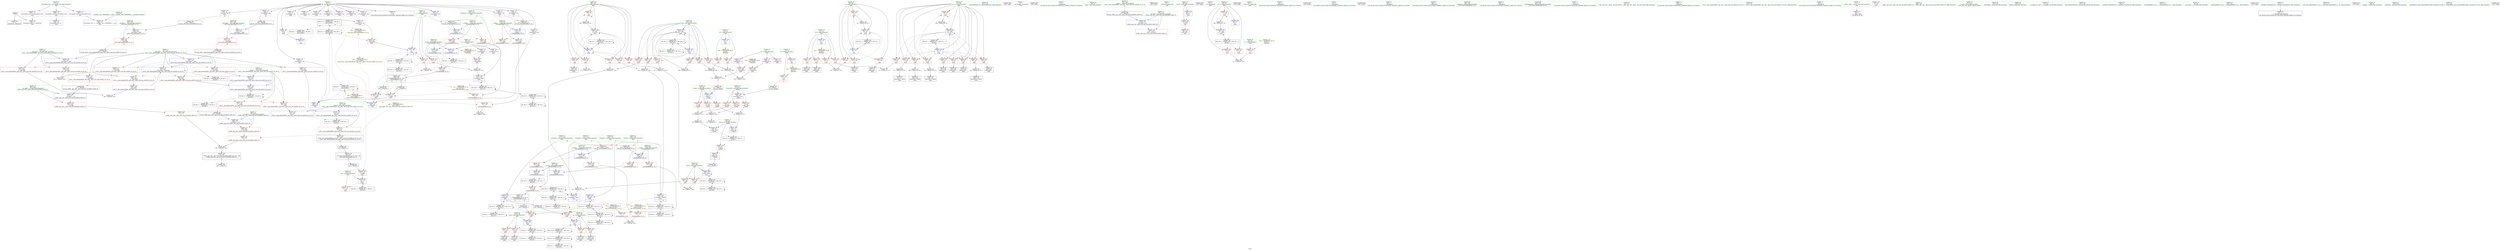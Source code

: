 digraph "SVFG" {
	label="SVFG";

	Node0x55ba0176d920 [shape=record,color=grey,label="{NodeID: 0\nNullPtr}"];
	Node0x55ba0176d920 -> Node0x55ba017a4b50[style=solid];
	Node0x55ba0176d920 -> Node0x55ba017afab0[style=solid];
	Node0x55ba017b1dd0 [shape=record,color=blue,label="{NodeID: 277\n431\<--450\n__first.addr\<--incdec.ptr\n_ZSt13__max_elementIPiN9__gnu_cxx5__ops15_Iter_less_iterEET_S4_S4_T0_\n}"];
	Node0x55ba017b1dd0 -> Node0x55ba017a6d30[style=dashed];
	Node0x55ba017b1dd0 -> Node0x55ba017a6e00[style=dashed];
	Node0x55ba017b1dd0 -> Node0x55ba017a6ed0[style=dashed];
	Node0x55ba017b1dd0 -> Node0x55ba017b1dd0[style=dashed];
	Node0x55ba017b1dd0 -> Node0x55ba017c97d0[style=dashed];
	Node0x55ba017a5a80 [shape=record,color=red,label="{NodeID: 194\n268\<--267\n\<--call59\nmain\n}"];
	Node0x55ba017a5a80 -> Node0x55ba017b0cc0[style=solid];
	Node0x55ba017a2af0 [shape=record,color=purple,label="{NodeID: 111\n237\<--8\narrayidx41\<--dp\nmain\n}"];
	Node0x55ba017a0e50 [shape=record,color=green,label="{NodeID: 28\n61\<--62\nh.addr\<--h.addr_field_insensitive\n_Z3getii\n}"];
	Node0x55ba017a0e50 -> Node0x55ba017a8ef0[style=solid];
	Node0x55ba017a0e50 -> Node0x55ba017a8fc0[style=solid];
	Node0x55ba017a0e50 -> Node0x55ba017a9090[style=solid];
	Node0x55ba017a0e50 -> Node0x55ba017afbb0[style=solid];
	Node0x55ba017abe50 [shape=record,color=grey,label="{NodeID: 388\n177 = cmp(176, 178, )\n}"];
	Node0x55ba017a7140 [shape=record,color=red,label="{NodeID: 222\n455\<--435\n\<--__result\n_ZSt13__max_elementIPiN9__gnu_cxx5__ops15_Iter_less_iterEET_S4_S4_T0_\n|{<s0>21}}"];
	Node0x55ba017a7140:s0 -> Node0x55ba01806a20[style=solid,color=red];
	Node0x55ba017a8c80 [shape=record,color=red,label="{NodeID: 139\n303\<--17\n\<--N\nmain\n}"];
	Node0x55ba017a8c80 -> Node0x55ba017a2130[style=solid];
	Node0x55ba017a36e0 [shape=record,color=green,label="{NodeID: 56\n324\<--325\n_ZNSolsEPFRSoS_E\<--_ZNSolsEPFRSoS_E_field_insensitive\n}"];
	Node0x55ba01804b50 [shape=record,color=black,label="{NodeID: 582\n138 = PHI()\n}"];
	Node0x55ba017e2b00 [shape=record,color=yellow,style=double,label="{NodeID: 499\n48V_1 = ENCHI(MR_48V_0)\npts\{110000 \}\nFun[_ZSt11max_elementIPiET_S1_S1_]|{<s0>20}}"];
	Node0x55ba017e2b00:s0 -> Node0x55ba017e2f90[style=dashed,color=red];
	Node0x55ba017b07e0 [shape=record,color=blue,label="{NodeID: 250\n111\<--227\nref.tmp35\<--sub37\nmain\n|{|<s2>12}}"];
	Node0x55ba017b07e0 -> Node0x55ba017ab6c0[style=dashed];
	Node0x55ba017b07e0 -> Node0x55ba017cf6d0[style=dashed];
	Node0x55ba017b07e0:s2 -> Node0x55ba017e38e0[style=dashed,color=red];
	Node0x55ba017aa340 [shape=record,color=red,label="{NodeID: 167\n176\<--99\n\<--j\nmain\n}"];
	Node0x55ba017aa340 -> Node0x55ba017abe50[style=solid];
	Node0x55ba017a4f20 [shape=record,color=black,label="{NodeID: 84\n148\<--147\nidxprom\<--\nmain\n}"];
	Node0x55ba01790e00 [shape=record,color=green,label="{NodeID: 1\n7\<--1\n__dso_handle\<--dummyObj\nGlob }"];
	Node0x55ba017b1ea0 [shape=record,color=blue,label="{NodeID: 278\n435\<--461\n__result\<--\n_ZSt13__max_elementIPiN9__gnu_cxx5__ops15_Iter_less_iterEET_S4_S4_T0_\n}"];
	Node0x55ba017b1ea0 -> Node0x55ba017cddd0[style=dashed];
	Node0x55ba017a5b50 [shape=record,color=red,label="{NodeID: 195\n278\<--277\n\<--call65\nmain\n}"];
	Node0x55ba017a5b50 -> Node0x55ba017b0d90[style=solid];
	Node0x55ba017a2bc0 [shape=record,color=purple,label="{NodeID: 112\n240\<--8\narrayidx43\<--dp\nmain\n|{<s0>13}}"];
	Node0x55ba017a2bc0:s0 -> Node0x55ba01806280[style=solid,color=red];
	Node0x55ba017a0f20 [shape=record,color=green,label="{NodeID: 29\n63\<--64\neach.addr\<--each.addr_field_insensitive\n_Z3getii\n}"];
	Node0x55ba017a0f20 -> Node0x55ba017a9160[style=solid];
	Node0x55ba017a0f20 -> Node0x55ba017a9230[style=solid];
	Node0x55ba017a0f20 -> Node0x55ba017a9300[style=solid];
	Node0x55ba017a0f20 -> Node0x55ba017afc80[style=solid];
	Node0x55ba017abfd0 [shape=record,color=grey,label="{NodeID: 389\n384 = cmp(381, 383, )\n}"];
	Node0x55ba017a7210 [shape=record,color=red,label="{NodeID: 223\n465\<--435\n\<--__result\n_ZSt13__max_elementIPiN9__gnu_cxx5__ops15_Iter_less_iterEET_S4_S4_T0_\n}"];
	Node0x55ba017a7210 -> Node0x55ba017b1f70[style=solid];
	Node0x55ba017a8d50 [shape=record,color=red,label="{NodeID: 140\n307\<--17\n\<--N\nmain\n}"];
	Node0x55ba017a8d50 -> Node0x55ba017a2200[style=solid];
	Node0x55ba017a37e0 [shape=record,color=green,label="{NodeID: 57\n347\<--348\nretval\<--retval_field_insensitive\n_ZSt3minIiERKT_S2_S2_\n}"];
	Node0x55ba017a37e0 -> Node0x55ba017a5cf0[style=solid];
	Node0x55ba017a37e0 -> Node0x55ba017b1410[style=solid];
	Node0x55ba017a37e0 -> Node0x55ba017b14e0[style=solid];
	Node0x55ba01804c20 [shape=record,color=black,label="{NodeID: 583\n139 = PHI()\n}"];
	Node0x55ba017cf1d0 [shape=record,color=black,label="{NodeID: 417\nMR_34V_6 = PHI(MR_34V_8, MR_34V_4, )\npts\{110 \}\n}"];
	Node0x55ba017cf1d0 -> Node0x55ba017a5a80[style=dashed];
	Node0x55ba017cf1d0 -> Node0x55ba017b0710[style=dashed];
	Node0x55ba017cf1d0 -> Node0x55ba017cbad0[style=dashed];
	Node0x55ba017cf1d0 -> Node0x55ba017cf1d0[style=dashed];
	Node0x55ba017b08b0 [shape=record,color=blue,label="{NodeID: 251\n107\<--232\nnj\<--\nmain\n}"];
	Node0x55ba017b08b0 -> Node0x55ba017ab040[style=dashed];
	Node0x55ba017b08b0 -> Node0x55ba017ab110[style=dashed];
	Node0x55ba017b08b0 -> Node0x55ba017d6ed0[style=dashed];
	Node0x55ba017aa410 [shape=record,color=red,label="{NodeID: 168\n183\<--99\n\<--j\nmain\n}"];
	Node0x55ba017aa410 -> Node0x55ba017a5190[style=solid];
	Node0x55ba017a4ff0 [shape=record,color=black,label="{NodeID: 85\n152\<--151\nidxprom9\<--\nmain\n}"];
	Node0x55ba01794270 [shape=record,color=green,label="{NodeID: 2\n13\<--1\n\<--dummyObj\nCan only get source location for instruction, argument, global var or function.}"];
	Node0x55ba017b1f70 [shape=record,color=blue,label="{NodeID: 279\n427\<--465\nretval\<--\n_ZSt13__max_elementIPiN9__gnu_cxx5__ops15_Iter_less_iterEET_S4_S4_T0_\n}"];
	Node0x55ba017b1f70 -> Node0x55ba017c96e0[style=dashed];
	Node0x55ba017a5c20 [shape=record,color=red,label="{NodeID: 196\n315\<--312\n\<--call86\nmain\n}"];
	Node0x55ba017a5c20 -> Node0x55ba017b10d0[style=solid];
	Node0x55ba017a2c90 [shape=record,color=purple,label="{NodeID: 113\n255\<--8\narrayidx51\<--dp\nmain\n}"];
	Node0x55ba017a0ff0 [shape=record,color=green,label="{NodeID: 30\n86\<--87\nmain\<--main_field_insensitive\n}"];
	Node0x55ba017ac150 [shape=record,color=grey,label="{NodeID: 390\n492 = cmp(489, 491, )\n}"];
	Node0x55ba017ac150 -> Node0x55ba017a26e0[style=solid];
	Node0x55ba017a72e0 [shape=record,color=red,label="{NodeID: 224\n487\<--478\nthis1\<--this.addr\n_ZNK9__gnu_cxx5__ops15_Iter_less_iterclIPiS3_EEbT_T0_\n}"];
	Node0x55ba017a8e20 [shape=record,color=red,label="{NodeID: 141\n84\<--59\n\<--retval\n_Z3getii\n}"];
	Node0x55ba017a8e20 -> Node0x55ba017a4e50[style=solid];
	Node0x55ba017a38b0 [shape=record,color=green,label="{NodeID: 58\n349\<--350\n__a.addr\<--__a.addr_field_insensitive\n_ZSt3minIiERKT_S2_S2_\n}"];
	Node0x55ba017a38b0 -> Node0x55ba017a5dc0[style=solid];
	Node0x55ba017a38b0 -> Node0x55ba017a5e90[style=solid];
	Node0x55ba017a38b0 -> Node0x55ba017b1270[style=solid];
	Node0x55ba01804cf0 [shape=record,color=black,label="{NodeID: 584\n140 = PHI()\n}"];
	Node0x55ba017cf6d0 [shape=record,color=black,label="{NodeID: 418\nMR_36V_6 = PHI(MR_36V_8, MR_36V_4, )\npts\{112 \}\n}"];
	Node0x55ba017cf6d0 -> Node0x55ba017a5a80[style=dashed];
	Node0x55ba017cf6d0 -> Node0x55ba017b07e0[style=dashed];
	Node0x55ba017cf6d0 -> Node0x55ba017cbfd0[style=dashed];
	Node0x55ba017cf6d0 -> Node0x55ba017cf6d0[style=dashed];
	Node0x55ba017b0980 [shape=record,color=blue,label="{NodeID: 252\n113\<--246\nref.tmp44\<--add47\nmain\n|{|<s2>13}}"];
	Node0x55ba017b0980 -> Node0x55ba017a59b0[style=dashed];
	Node0x55ba017b0980 -> Node0x55ba017cfbd0[style=dashed];
	Node0x55ba017b0980:s2 -> Node0x55ba017e3420[style=dashed,color=red];
	Node0x55ba017aa4e0 [shape=record,color=red,label="{NodeID: 169\n216\<--99\n\<--j\nmain\n}"];
	Node0x55ba017aa4e0 -> Node0x55ba017b7b30[style=solid];
	Node0x55ba017a50c0 [shape=record,color=black,label="{NodeID: 86\n181\<--180\nidxprom19\<--\nmain\n}"];
	Node0x55ba01796c40 [shape=record,color=green,label="{NodeID: 3\n23\<--1\n_ZSt3cin\<--dummyObj\nGlob }"];
	Node0x55ba017b2040 [shape=record,color=blue,label="{NodeID: 280\n478\<--475\nthis.addr\<--this\n_ZNK9__gnu_cxx5__ops15_Iter_less_iterclIPiS3_EEbT_T0_\n}"];
	Node0x55ba017b2040 -> Node0x55ba017a72e0[style=dashed];
	Node0x55ba017a5cf0 [shape=record,color=red,label="{NodeID: 197\n367\<--347\n\<--retval\n_ZSt3minIiERKT_S2_S2_\n}"];
	Node0x55ba017a5cf0 -> Node0x55ba017a23a0[style=solid];
	Node0x55ba017a2d60 [shape=record,color=purple,label="{NodeID: 114\n258\<--8\narrayidx53\<--dp\nmain\n}"];
	Node0x55ba017a2d60 -> Node0x55ba017b0a50[style=solid];
	Node0x55ba017a10f0 [shape=record,color=green,label="{NodeID: 31\n89\<--90\nretval\<--retval_field_insensitive\nmain\n}"];
	Node0x55ba017a10f0 -> Node0x55ba017a93d0[style=solid];
	Node0x55ba017a10f0 -> Node0x55ba017afef0[style=solid];
	Node0x55ba017e14c0 [shape=record,color=yellow,style=double,label="{NodeID: 474\n8V_1 = ENCHI(MR_8V_0)\npts\{14 \}\nFun[main]}"];
	Node0x55ba017e14c0 -> Node0x55ba017a8870[style=dashed];
	Node0x55ba017ac2d0 [shape=record,color=grey,label="{NodeID: 391\n70 = cmp(69, 13, )\n}"];
	Node0x55ba017a73b0 [shape=record,color=red,label="{NodeID: 225\n488\<--480\n\<--__it1.addr\n_ZNK9__gnu_cxx5__ops15_Iter_less_iterclIPiS3_EEbT_T0_\n}"];
	Node0x55ba017a73b0 -> Node0x55ba017a7550[style=solid];
	Node0x55ba017a8ef0 [shape=record,color=red,label="{NodeID: 142\n67\<--61\n\<--h.addr\n_Z3getii\n}"];
	Node0x55ba017a8ef0 -> Node0x55ba017b7530[style=solid];
	Node0x55ba017a3980 [shape=record,color=green,label="{NodeID: 59\n351\<--352\n__b.addr\<--__b.addr_field_insensitive\n_ZSt3minIiERKT_S2_S2_\n}"];
	Node0x55ba017a3980 -> Node0x55ba017a5f60[style=solid];
	Node0x55ba017a3980 -> Node0x55ba017a6030[style=solid];
	Node0x55ba017a3980 -> Node0x55ba017b1340[style=solid];
	Node0x55ba01804dc0 [shape=record,color=black,label="{NodeID: 585\n150 = PHI()\n}"];
	Node0x55ba017cfbd0 [shape=record,color=black,label="{NodeID: 419\nMR_38V_6 = PHI(MR_38V_8, MR_38V_4, )\npts\{114 \}\n}"];
	Node0x55ba017cfbd0 -> Node0x55ba017a5b50[style=dashed];
	Node0x55ba017cfbd0 -> Node0x55ba017b0980[style=dashed];
	Node0x55ba017cfbd0 -> Node0x55ba017cc4d0[style=dashed];
	Node0x55ba017cfbd0 -> Node0x55ba017cfbd0[style=dashed];
	Node0x55ba017b0a50 [shape=record,color=blue,label="{NodeID: 253\n258\<--251\narrayidx53\<--\nmain\n}"];
	Node0x55ba017b0a50 -> Node0x55ba017d00d0[style=dashed];
	Node0x55ba017aa5b0 [shape=record,color=red,label="{NodeID: 170\n224\<--99\n\<--j\nmain\n}"];
	Node0x55ba017aa5b0 -> Node0x55ba017b7fb0[style=solid];
	Node0x55ba017a5190 [shape=record,color=black,label="{NodeID: 87\n184\<--183\nidxprom21\<--\nmain\n}"];
	Node0x55ba0177a3c0 [shape=record,color=green,label="{NodeID: 4\n24\<--1\n.str\<--dummyObj\nGlob }"];
	Node0x55ba017c93d0 [shape=record,color=black,label="{NodeID: 447\nMR_64V_3 = PHI(MR_64V_4, MR_64V_2, )\npts\{373 \}\n}"];
	Node0x55ba017c93d0 -> Node0x55ba017a62a0[style=dashed];
	Node0x55ba017b67b0 [shape=record,color=grey,label="{NodeID: 364\n79 = Binary(77, 78, )\n}"];
	Node0x55ba017b67b0 -> Node0x55ba017b70b0[style=solid];
	Node0x55ba017b2110 [shape=record,color=blue,label="{NodeID: 281\n480\<--476\n__it1.addr\<--__it1\n_ZNK9__gnu_cxx5__ops15_Iter_less_iterclIPiS3_EEbT_T0_\n}"];
	Node0x55ba017b2110 -> Node0x55ba017a73b0[style=dashed];
	Node0x55ba017a5dc0 [shape=record,color=red,label="{NodeID: 198\n357\<--349\n\<--__a.addr\n_ZSt3minIiERKT_S2_S2_\n}"];
	Node0x55ba017a5dc0 -> Node0x55ba017a61d0[style=solid];
	Node0x55ba017a2e30 [shape=record,color=purple,label="{NodeID: 115\n273\<--8\narrayidx62\<--dp\nmain\n}"];
	Node0x55ba017a11c0 [shape=record,color=green,label="{NodeID: 32\n91\<--92\nT\<--T_field_insensitive\nmain\n}"];
	Node0x55ba017a11c0 -> Node0x55ba017a94a0[style=solid];
	Node0x55ba017e15d0 [shape=record,color=yellow,style=double,label="{NodeID: 475\n10V_1 = ENCHI(MR_10V_0)\npts\{16 \}\nFun[main]}"];
	Node0x55ba017e15d0 -> Node0x55ba017a8940[style=dashed];
	Node0x55ba017e15d0 -> Node0x55ba017a8a10[style=dashed];
	Node0x55ba017ac450 [shape=record,color=grey,label="{NodeID: 392\n453 = cmp(450, 452, )\n}"];
	Node0x55ba017a7480 [shape=record,color=red,label="{NodeID: 226\n490\<--482\n\<--__it2.addr\n_ZNK9__gnu_cxx5__ops15_Iter_less_iterclIPiS3_EEbT_T0_\n}"];
	Node0x55ba017a7480 -> Node0x55ba017a7620[style=solid];
	Node0x55ba017a8fc0 [shape=record,color=red,label="{NodeID: 143\n72\<--61\n\<--h.addr\n_Z3getii\n}"];
	Node0x55ba017a8fc0 -> Node0x55ba017b6ab0[style=solid];
	Node0x55ba017a3a50 [shape=record,color=green,label="{NodeID: 60\n372\<--373\nretval\<--retval_field_insensitive\n_ZSt3maxIiERKT_S2_S2_\n}"];
	Node0x55ba017a3a50 -> Node0x55ba017a62a0[style=solid];
	Node0x55ba017a3a50 -> Node0x55ba017b1750[style=solid];
	Node0x55ba017a3a50 -> Node0x55ba017b1820[style=solid];
	Node0x55ba01804ef0 [shape=record,color=black,label="{NodeID: 586\n154 = PHI()\n}"];
	Node0x55ba017d00d0 [shape=record,color=black,label="{NodeID: 420\nMR_48V_7 = PHI(MR_48V_9, MR_48V_5, )\npts\{110000 \}\n|{|<s5>13|<s6>15}}"];
	Node0x55ba017d00d0 -> Node0x55ba017a59b0[style=dashed];
	Node0x55ba017d00d0 -> Node0x55ba017a5b50[style=dashed];
	Node0x55ba017d00d0 -> Node0x55ba017b0a50[style=dashed];
	Node0x55ba017d00d0 -> Node0x55ba017b0d90[style=dashed];
	Node0x55ba017d00d0 -> Node0x55ba017d00d0[style=dashed];
	Node0x55ba017d00d0:s5 -> Node0x55ba017e3340[style=dashed,color=red];
	Node0x55ba017d00d0:s6 -> Node0x55ba017e3340[style=dashed,color=red];
	Node0x55ba017b0b20 [shape=record,color=blue,label="{NodeID: 254\n117\<--222\nref.tmp56\<--\nmain\n|{|<s2>14}}"];
	Node0x55ba017b0b20 -> Node0x55ba017a5a80[style=dashed];
	Node0x55ba017b0b20 -> Node0x55ba017cced0[style=dashed];
	Node0x55ba017b0b20:s2 -> Node0x55ba017e3800[style=dashed,color=red];
	Node0x55ba017aa680 [shape=record,color=red,label="{NodeID: 171\n264\<--99\n\<--j\nmain\n}"];
	Node0x55ba017aa680 -> Node0x55ba017b6930[style=solid];
	Node0x55ba017a5260 [shape=record,color=black,label="{NodeID: 88\n199\<--198\nidxprom25\<--\nmain\n}"];
	Node0x55ba01779aa0 [shape=record,color=green,label="{NodeID: 5\n26\<--1\n_ZSt4cout\<--dummyObj\nGlob }"];
	Node0x55ba017b6930 [shape=record,color=grey,label="{NodeID: 365\n265 = Binary(263, 264, )\n}"];
	Node0x55ba017b6930 -> Node0x55ba017b0bf0[style=solid];
	Node0x55ba017b21e0 [shape=record,color=blue,label="{NodeID: 282\n482\<--477\n__it2.addr\<--__it2\n_ZNK9__gnu_cxx5__ops15_Iter_less_iterclIPiS3_EEbT_T0_\n}"];
	Node0x55ba017b21e0 -> Node0x55ba017a7480[style=dashed];
	Node0x55ba017a5e90 [shape=record,color=red,label="{NodeID: 199\n364\<--349\n\<--__a.addr\n_ZSt3minIiERKT_S2_S2_\n}"];
	Node0x55ba017a5e90 -> Node0x55ba017b14e0[style=solid];
	Node0x55ba017a7940 [shape=record,color=purple,label="{NodeID: 116\n276\<--8\narrayidx64\<--dp\nmain\n|{<s0>15}}"];
	Node0x55ba017a7940:s0 -> Node0x55ba01806280[style=solid,color=red];
	Node0x55ba017a1290 [shape=record,color=green,label="{NodeID: 33\n93\<--94\nnc\<--nc_field_insensitive\nmain\n}"];
	Node0x55ba017a1290 -> Node0x55ba017a9570[style=solid];
	Node0x55ba017a1290 -> Node0x55ba017a9640[style=solid];
	Node0x55ba017a1290 -> Node0x55ba017a9710[style=solid];
	Node0x55ba017a1290 -> Node0x55ba017affc0[style=solid];
	Node0x55ba017a1290 -> Node0x55ba017b11a0[style=solid];
	Node0x55ba017e16b0 [shape=record,color=yellow,style=double,label="{NodeID: 476\n12V_1 = ENCHI(MR_12V_0)\npts\{18 \}\nFun[main]}"];
	Node0x55ba017e16b0 -> Node0x55ba017a8ae0[style=dashed];
	Node0x55ba017e16b0 -> Node0x55ba017a8bb0[style=dashed];
	Node0x55ba017e16b0 -> Node0x55ba017a8c80[style=dashed];
	Node0x55ba017e16b0 -> Node0x55ba017a8d50[style=dashed];
	Node0x55ba017ac5d0 [shape=record,color=grey,label="{NodeID: 393\n359 = cmp(356, 358, )\n}"];
	Node0x55ba017a7550 [shape=record,color=red,label="{NodeID: 227\n489\<--488\n\<--\n_ZNK9__gnu_cxx5__ops15_Iter_less_iterclIPiS3_EEbT_T0_\n}"];
	Node0x55ba017a7550 -> Node0x55ba017ac150[style=solid];
	Node0x55ba017a9090 [shape=record,color=red,label="{NodeID: 144\n77\<--61\n\<--h.addr\n_Z3getii\n}"];
	Node0x55ba017a9090 -> Node0x55ba017b67b0[style=solid];
	Node0x55ba017a3b20 [shape=record,color=green,label="{NodeID: 61\n374\<--375\n__a.addr\<--__a.addr_field_insensitive\n_ZSt3maxIiERKT_S2_S2_\n}"];
	Node0x55ba017a3b20 -> Node0x55ba017a6370[style=solid];
	Node0x55ba017a3b20 -> Node0x55ba017a6440[style=solid];
	Node0x55ba017a3b20 -> Node0x55ba017b15b0[style=solid];
	Node0x55ba01804fc0 [shape=record,color=black,label="{NodeID: 587\n312 = PHI(394, )\n}"];
	Node0x55ba01804fc0 -> Node0x55ba017a5c20[style=solid];
	Node0x55ba017e2f90 [shape=record,color=yellow,style=double,label="{NodeID: 504\n48V_1 = ENCHI(MR_48V_0)\npts\{110000 \}\nFun[_ZSt13__max_elementIPiN9__gnu_cxx5__ops15_Iter_less_iterEET_S4_S4_T0_]|{<s0>21}}"];
	Node0x55ba017e2f90:s0 -> Node0x55ba017e3bb0[style=dashed,color=red];
	Node0x55ba017b0bf0 [shape=record,color=blue,label="{NodeID: 255\n119\<--265\nref.tmp57\<--add58\nmain\n|{|<s2>14}}"];
	Node0x55ba017b0bf0 -> Node0x55ba017a5a80[style=dashed];
	Node0x55ba017b0bf0 -> Node0x55ba017cd3d0[style=dashed];
	Node0x55ba017b0bf0:s2 -> Node0x55ba017e38e0[style=dashed,color=red];
	Node0x55ba017aa750 [shape=record,color=red,label="{NodeID: 172\n294\<--99\n\<--j\nmain\n}"];
	Node0x55ba017aa750 -> Node0x55ba017ab850[style=solid];
	Node0x55ba017a5330 [shape=record,color=black,label="{NodeID: 89\n205\<--204\nidxprom29\<--\nmain\n}"];
	Node0x55ba01779b30 [shape=record,color=green,label="{NodeID: 6\n28\<--1\n\<--dummyObj\nCan only get source location for instruction, argument, global var or function.}"];
	Node0x55ba017b6ab0 [shape=record,color=grey,label="{NodeID: 366\n74 = Binary(72, 73, )\n}"];
	Node0x55ba017b6ab0 -> Node0x55ba017afd50[style=solid];
	Node0x55ba017a5f60 [shape=record,color=red,label="{NodeID: 200\n355\<--351\n\<--__b.addr\n_ZSt3minIiERKT_S2_S2_\n}"];
	Node0x55ba017a5f60 -> Node0x55ba017a6100[style=solid];
	Node0x55ba017a7a10 [shape=record,color=purple,label="{NodeID: 117\n282\<--8\narrayidx68\<--dp\nmain\n}"];
	Node0x55ba017a1360 [shape=record,color=green,label="{NodeID: 34\n95\<--96\ni\<--i_field_insensitive\nmain\n}"];
	Node0x55ba017a1360 -> Node0x55ba017a97e0[style=solid];
	Node0x55ba017a1360 -> Node0x55ba017a98b0[style=solid];
	Node0x55ba017a1360 -> Node0x55ba017a9980[style=solid];
	Node0x55ba017a1360 -> Node0x55ba017a9a50[style=solid];
	Node0x55ba017a1360 -> Node0x55ba017b0090[style=solid];
	Node0x55ba017a1360 -> Node0x55ba017b0160[style=solid];
	Node0x55ba017ac750 [shape=record,color=grey,label="{NodeID: 394\n189 = cmp(188, 190, )\n}"];
	Node0x55ba017a7620 [shape=record,color=red,label="{NodeID: 228\n491\<--490\n\<--\n_ZNK9__gnu_cxx5__ops15_Iter_less_iterclIPiS3_EEbT_T0_\n}"];
	Node0x55ba017a7620 -> Node0x55ba017ac150[style=solid];
	Node0x55ba017a9160 [shape=record,color=red,label="{NodeID: 145\n68\<--63\n\<--each.addr\n_Z3getii\n}"];
	Node0x55ba017a9160 -> Node0x55ba017b7530[style=solid];
	Node0x55ba017a3bf0 [shape=record,color=green,label="{NodeID: 62\n376\<--377\n__b.addr\<--__b.addr_field_insensitive\n_ZSt3maxIiERKT_S2_S2_\n}"];
	Node0x55ba017a3bf0 -> Node0x55ba017a6510[style=solid];
	Node0x55ba017a3bf0 -> Node0x55ba017a65e0[style=solid];
	Node0x55ba017a3bf0 -> Node0x55ba017b1680[style=solid];
	Node0x55ba01805180 [shape=record,color=black,label="{NodeID: 588\n318 = PHI()\n}"];
	Node0x55ba017b0cc0 [shape=record,color=blue,label="{NodeID: 256\n115\<--268\nnj55\<--\nmain\n}"];
	Node0x55ba017b0cc0 -> Node0x55ba017ab1e0[style=dashed];
	Node0x55ba017b0cc0 -> Node0x55ba017ab2b0[style=dashed];
	Node0x55ba017b0cc0 -> Node0x55ba017cc9d0[style=dashed];
	Node0x55ba017aa820 [shape=record,color=red,label="{NodeID: 173\n188\<--101\n\<--c\nmain\n}"];
	Node0x55ba017aa820 -> Node0x55ba017ac750[style=solid];
	Node0x55ba017a5400 [shape=record,color=black,label="{NodeID: 90\n236\<--235\nidxprom40\<--add39\nmain\n}"];
	Node0x55ba01779de0 [shape=record,color=green,label="{NodeID: 7\n81\<--1\n\<--dummyObj\nCan only get source location for instruction, argument, global var or function.}"];
	Node0x55ba017b6c30 [shape=record,color=grey,label="{NodeID: 367\n235 = Binary(234, 81, )\n}"];
	Node0x55ba017b6c30 -> Node0x55ba017a5400[style=solid];
	Node0x55ba017a6030 [shape=record,color=red,label="{NodeID: 201\n361\<--351\n\<--__b.addr\n_ZSt3minIiERKT_S2_S2_\n}"];
	Node0x55ba017a6030 -> Node0x55ba017b1410[style=solid];
	Node0x55ba017a7ae0 [shape=record,color=purple,label="{NodeID: 118\n285\<--8\narrayidx70\<--dp\nmain\n}"];
	Node0x55ba017a7ae0 -> Node0x55ba017b0d90[style=solid];
	Node0x55ba017a1430 [shape=record,color=green,label="{NodeID: 35\n97\<--98\ni12\<--i12_field_insensitive\nmain\n}"];
	Node0x55ba017a1430 -> Node0x55ba017a9b20[style=solid];
	Node0x55ba017a1430 -> Node0x55ba017a9bf0[style=solid];
	Node0x55ba017a1430 -> Node0x55ba017a9cc0[style=solid];
	Node0x55ba017a1430 -> Node0x55ba017a9d90[style=solid];
	Node0x55ba017a1430 -> Node0x55ba017a9e60[style=solid];
	Node0x55ba017a1430 -> Node0x55ba017a9f30[style=solid];
	Node0x55ba017a1430 -> Node0x55ba017aa000[style=solid];
	Node0x55ba017a1430 -> Node0x55ba017aa0d0[style=solid];
	Node0x55ba017a1430 -> Node0x55ba017aa1a0[style=solid];
	Node0x55ba017a1430 -> Node0x55ba017aa270[style=solid];
	Node0x55ba017a1430 -> Node0x55ba017b0300[style=solid];
	Node0x55ba017a1430 -> Node0x55ba017b1000[style=solid];
	Node0x55ba017e1870 [shape=record,color=yellow,style=double,label="{NodeID: 478\n16V_1 = ENCHI(MR_16V_0)\npts\{92 \}\nFun[main]}"];
	Node0x55ba017e1870 -> Node0x55ba017a94a0[style=dashed];
	Node0x55ba017ac8d0 [shape=record,color=grey,label="{NodeID: 395\n441 = cmp(439, 440, )\n}"];
	Node0x55ba017a76f0 [shape=record,color=blue,label="{NodeID: 229\n12\<--13\nP\<--\nGlob }"];
	Node0x55ba017a76f0 -> Node0x55ba017e14c0[style=dashed];
	Node0x55ba017a9230 [shape=record,color=red,label="{NodeID: 146\n73\<--63\n\<--each.addr\n_Z3getii\n}"];
	Node0x55ba017a9230 -> Node0x55ba017b6ab0[style=solid];
	Node0x55ba017a3cc0 [shape=record,color=green,label="{NodeID: 63\n397\<--398\n__first.addr\<--__first.addr_field_insensitive\n_ZSt11max_elementIPiET_S1_S1_\n}"];
	Node0x55ba017a3cc0 -> Node0x55ba017a6850[style=solid];
	Node0x55ba017a3cc0 -> Node0x55ba017b18f0[style=solid];
	Node0x55ba01805250 [shape=record,color=black,label="{NodeID: 589\n321 = PHI()\n}"];
	Node0x55ba017d0fd0 [shape=record,color=black,label="{NodeID: 423\nMR_18V_3 = PHI(MR_18V_4, MR_18V_2, )\npts\{94 \}\n}"];
	Node0x55ba017d0fd0 -> Node0x55ba017a9570[style=dashed];
	Node0x55ba017d0fd0 -> Node0x55ba017a9640[style=dashed];
	Node0x55ba017d0fd0 -> Node0x55ba017a9710[style=dashed];
	Node0x55ba017d0fd0 -> Node0x55ba017b11a0[style=dashed];
	Node0x55ba017b0d90 [shape=record,color=blue,label="{NodeID: 257\n285\<--278\narrayidx70\<--\nmain\n}"];
	Node0x55ba017b0d90 -> Node0x55ba017cd8d0[style=dashed];
	Node0x55ba017aa8f0 [shape=record,color=red,label="{NodeID: 174\n241\<--101\n\<--c\nmain\n}"];
	Node0x55ba017aa8f0 -> Node0x55ba017b6f30[style=solid];
	Node0x55ba017a54d0 [shape=record,color=black,label="{NodeID: 91\n239\<--238\nidxprom42\<--\nmain\n}"];
	Node0x55ba01779e70 [shape=record,color=green,label="{NodeID: 8\n161\<--1\n\<--dummyObj\nCan only get source location for instruction, argument, global var or function.}"];
	Node0x55ba017b6db0 [shape=record,color=grey,label="{NodeID: 368\n271 = Binary(270, 81, )\n}"];
	Node0x55ba017b6db0 -> Node0x55ba017a5810[style=solid];
	Node0x55ba017a6100 [shape=record,color=red,label="{NodeID: 202\n356\<--355\n\<--\n_ZSt3minIiERKT_S2_S2_\n}"];
	Node0x55ba017a6100 -> Node0x55ba017ac5d0[style=solid];
	Node0x55ba017a7bb0 [shape=record,color=purple,label="{NodeID: 119\n305\<--8\narrayidx82\<--dp\nmain\n}"];
	Node0x55ba017a1500 [shape=record,color=green,label="{NodeID: 36\n99\<--100\nj\<--j_field_insensitive\nmain\n}"];
	Node0x55ba017a1500 -> Node0x55ba017aa340[style=solid];
	Node0x55ba017a1500 -> Node0x55ba017aa410[style=solid];
	Node0x55ba017a1500 -> Node0x55ba017aa4e0[style=solid];
	Node0x55ba017a1500 -> Node0x55ba017aa5b0[style=solid];
	Node0x55ba017a1500 -> Node0x55ba017aa680[style=solid];
	Node0x55ba017a1500 -> Node0x55ba017aa750[style=solid];
	Node0x55ba017a1500 -> Node0x55ba017b03d0[style=solid];
	Node0x55ba017a1500 -> Node0x55ba017b0f30[style=solid];
	Node0x55ba017aca50 [shape=record,color=grey,label="{NodeID: 396\n219 = cmp(217, 218, )\n}"];
	Node0x55ba017a77f0 [shape=record,color=blue,label="{NodeID: 230\n15\<--13\nQ\<--\nGlob }"];
	Node0x55ba017a77f0 -> Node0x55ba017e15d0[style=dashed];
	Node0x55ba017a9300 [shape=record,color=red,label="{NodeID: 147\n78\<--63\n\<--each.addr\n_Z3getii\n}"];
	Node0x55ba017a9300 -> Node0x55ba017b67b0[style=solid];
	Node0x55ba017a3d90 [shape=record,color=green,label="{NodeID: 64\n399\<--400\n__last.addr\<--__last.addr_field_insensitive\n_ZSt11max_elementIPiET_S1_S1_\n}"];
	Node0x55ba017a3d90 -> Node0x55ba017a6920[style=solid];
	Node0x55ba017a3d90 -> Node0x55ba017b19c0[style=solid];
	Node0x55ba01805320 [shape=record,color=black,label="{NodeID: 590\n213 = PHI(56, )\n}"];
	Node0x55ba01805320 -> Node0x55ba017b0640[style=solid];
	Node0x55ba017d14d0 [shape=record,color=black,label="{NodeID: 424\nMR_20V_2 = PHI(MR_20V_4, MR_20V_1, )\npts\{96 \}\n}"];
	Node0x55ba017d14d0 -> Node0x55ba017b0090[style=dashed];
	Node0x55ba017b0e60 [shape=record,color=blue,label="{NodeID: 258\n103\<--290\nwait\<--inc73\nmain\n}"];
	Node0x55ba017b0e60 -> Node0x55ba017aa9c0[style=dashed];
	Node0x55ba017b0e60 -> Node0x55ba017aaa90[style=dashed];
	Node0x55ba017b0e60 -> Node0x55ba017aab60[style=dashed];
	Node0x55ba017b0e60 -> Node0x55ba017aac30[style=dashed];
	Node0x55ba017b0e60 -> Node0x55ba017aad00[style=dashed];
	Node0x55ba017b0e60 -> Node0x55ba017aadd0[style=dashed];
	Node0x55ba017b0e60 -> Node0x55ba017b0e60[style=dashed];
	Node0x55ba017b0e60 -> Node0x55ba017cabd0[style=dashed];
	Node0x55ba017aa9c0 [shape=record,color=red,label="{NodeID: 175\n195\<--103\n\<--wait\nmain\n}"];
	Node0x55ba017aa9c0 -> Node0x55ba017b8430[style=solid];
	Node0x55ba017a55a0 [shape=record,color=black,label="{NodeID: 92\n243\<--242\nidxprom45\<--\nmain\n}"];
	Node0x55ba01779f00 [shape=record,color=green,label="{NodeID: 9\n162\<--1\n\<--dummyObj\nCan only get source location for instruction, argument, global var or function.}"];
	Node0x55ba017b6f30 [shape=record,color=grey,label="{NodeID: 369\n246 = Binary(241, 245, )\n}"];
	Node0x55ba017b6f30 -> Node0x55ba017b0980[style=solid];
	Node0x55ba017a61d0 [shape=record,color=red,label="{NodeID: 203\n358\<--357\n\<--\n_ZSt3minIiERKT_S2_S2_\n}"];
	Node0x55ba017a61d0 -> Node0x55ba017ac5d0[style=solid];
	Node0x55ba017a7c80 [shape=record,color=purple,label="{NodeID: 120\n306\<--8\narraydecay\<--dp\nmain\n|{<s0>16}}"];
	Node0x55ba017a7c80:s0 -> Node0x55ba01805d80[style=solid,color=red];
	Node0x55ba017a15d0 [shape=record,color=green,label="{NodeID: 37\n101\<--102\nc\<--c_field_insensitive\nmain\n|{|<s3>15}}"];
	Node0x55ba017a15d0 -> Node0x55ba017aa820[style=solid];
	Node0x55ba017a15d0 -> Node0x55ba017aa8f0[style=solid];
	Node0x55ba017a15d0 -> Node0x55ba017b04a0[style=solid];
	Node0x55ba017a15d0:s3 -> Node0x55ba01806490[style=solid,color=red];
	Node0x55ba017acbd0 [shape=record,color=grey,label="{NodeID: 397\n202 = cmp(197, 201, )\n}"];
	Node0x55ba017af7b0 [shape=record,color=blue,label="{NodeID: 231\n17\<--13\nN\<--\nGlob }"];
	Node0x55ba017af7b0 -> Node0x55ba017e16b0[style=dashed];
	Node0x55ba017a93d0 [shape=record,color=red,label="{NodeID: 148\n331\<--89\n\<--retval\nmain\n}"];
	Node0x55ba017a93d0 -> Node0x55ba017a22d0[style=solid];
	Node0x55ba017a3e60 [shape=record,color=green,label="{NodeID: 65\n401\<--402\nagg.tmp\<--agg.tmp_field_insensitive\n_ZSt11max_elementIPiET_S1_S1_\n}"];
	Node0x55ba018054c0 [shape=record,color=black,label="{NodeID: 591\n248 = PHI(369, )\n}"];
	Node0x55ba018054c0 -> Node0x55ba017a59b0[style=solid];
	Node0x55ba017e3340 [shape=record,color=yellow,style=double,label="{NodeID: 508\n48V_1 = ENCHI(MR_48V_0)\npts\{110000 \}\nFun[_ZSt3maxIiERKT_S2_S2_]}"];
	Node0x55ba017e3340 -> Node0x55ba017a66b0[style=dashed];
	Node0x55ba017d19d0 [shape=record,color=black,label="{NodeID: 425\nMR_22V_2 = PHI(MR_22V_4, MR_22V_1, )\npts\{98 \}\n}"];
	Node0x55ba017d19d0 -> Node0x55ba017b0300[style=dashed];
	Node0x55ba017b0f30 [shape=record,color=blue,label="{NodeID: 259\n99\<--295\nj\<--inc76\nmain\n}"];
	Node0x55ba017b0f30 -> Node0x55ba017aa340[style=dashed];
	Node0x55ba017b0f30 -> Node0x55ba017aa410[style=dashed];
	Node0x55ba017b0f30 -> Node0x55ba017aa4e0[style=dashed];
	Node0x55ba017b0f30 -> Node0x55ba017aa5b0[style=dashed];
	Node0x55ba017b0f30 -> Node0x55ba017aa680[style=dashed];
	Node0x55ba017b0f30 -> Node0x55ba017aa750[style=dashed];
	Node0x55ba017b0f30 -> Node0x55ba017b03d0[style=dashed];
	Node0x55ba017b0f30 -> Node0x55ba017b0f30[style=dashed];
	Node0x55ba017b0f30 -> Node0x55ba017d1ed0[style=dashed];
	Node0x55ba017aaa90 [shape=record,color=red,label="{NodeID: 176\n208\<--103\n\<--wait\nmain\n}"];
	Node0x55ba017aaa90 -> Node0x55ba017b7830[style=solid];
	Node0x55ba017a5670 [shape=record,color=black,label="{NodeID: 93\n254\<--253\nidxprom50\<--add49\nmain\n}"];
	Node0x55ba0179fd20 [shape=record,color=green,label="{NodeID: 10\n163\<--1\n\<--dummyObj\nCan only get source location for instruction, argument, global var or function.}"];
	Node0x55ba017b70b0 [shape=record,color=grey,label="{NodeID: 370\n80 = Binary(79, 81, )\n}"];
	Node0x55ba017b70b0 -> Node0x55ba017afe20[style=solid];
	Node0x55ba017a62a0 [shape=record,color=red,label="{NodeID: 204\n392\<--372\n\<--retval\n_ZSt3maxIiERKT_S2_S2_\n}"];
	Node0x55ba017a62a0 -> Node0x55ba017a2470[style=solid];
	Node0x55ba017a7d50 [shape=record,color=purple,label="{NodeID: 121\n309\<--8\narrayidx84\<--dp\nmain\n}"];
	Node0x55ba017a16a0 [shape=record,color=green,label="{NodeID: 38\n103\<--104\nwait\<--wait_field_insensitive\nmain\n}"];
	Node0x55ba017a16a0 -> Node0x55ba017aa9c0[style=solid];
	Node0x55ba017a16a0 -> Node0x55ba017aaa90[style=solid];
	Node0x55ba017a16a0 -> Node0x55ba017aab60[style=solid];
	Node0x55ba017a16a0 -> Node0x55ba017aac30[style=solid];
	Node0x55ba017a16a0 -> Node0x55ba017aad00[style=solid];
	Node0x55ba017a16a0 -> Node0x55ba017aadd0[style=solid];
	Node0x55ba017a16a0 -> Node0x55ba017b0570[style=solid];
	Node0x55ba017a16a0 -> Node0x55ba017b0e60[style=solid];
	Node0x55ba017c96e0 [shape=record,color=black,label="{NodeID: 398\nMR_78V_3 = PHI(MR_78V_4, MR_78V_2, )\npts\{428 \}\n}"];
	Node0x55ba017c96e0 -> Node0x55ba017a69f0[style=dashed];
	Node0x55ba017af8b0 [shape=record,color=blue,label="{NodeID: 232\n498\<--28\nllvm.global_ctors_0\<--\nGlob }"];
	Node0x55ba017a94a0 [shape=record,color=red,label="{NodeID: 149\n130\<--91\n\<--T\nmain\n}"];
	Node0x55ba017a94a0 -> Node0x55ba017abb50[style=solid];
	Node0x55ba017a3f30 [shape=record,color=green,label="{NodeID: 66\n403\<--404\nundef.agg.tmp\<--undef.agg.tmp_field_insensitive\n_ZSt11max_elementIPiET_S1_S1_\n}"];
	Node0x55ba01805600 [shape=record,color=black,label="{NodeID: 592\n267 = PHI(344, )\n}"];
	Node0x55ba01805600 -> Node0x55ba017a5a80[style=solid];
	Node0x55ba017e3420 [shape=record,color=yellow,style=double,label="{NodeID: 509\n71V_1 = ENCHI(MR_71V_0)\npts\{102 114 \}\nFun[_ZSt3maxIiERKT_S2_S2_]}"];
	Node0x55ba017e3420 -> Node0x55ba017a6780[style=dashed];
	Node0x55ba017d1ed0 [shape=record,color=black,label="{NodeID: 426\nMR_24V_2 = PHI(MR_24V_3, MR_24V_1, )\npts\{100 \}\n}"];
	Node0x55ba017d1ed0 -> Node0x55ba017b03d0[style=dashed];
	Node0x55ba017d1ed0 -> Node0x55ba017d1ed0[style=dashed];
	Node0x55ba017b1000 [shape=record,color=blue,label="{NodeID: 260\n97\<--300\ni12\<--inc79\nmain\n}"];
	Node0x55ba017b1000 -> Node0x55ba017a9b20[style=dashed];
	Node0x55ba017b1000 -> Node0x55ba017a9bf0[style=dashed];
	Node0x55ba017b1000 -> Node0x55ba017a9cc0[style=dashed];
	Node0x55ba017b1000 -> Node0x55ba017a9d90[style=dashed];
	Node0x55ba017b1000 -> Node0x55ba017a9e60[style=dashed];
	Node0x55ba017b1000 -> Node0x55ba017a9f30[style=dashed];
	Node0x55ba017b1000 -> Node0x55ba017aa000[style=dashed];
	Node0x55ba017b1000 -> Node0x55ba017aa0d0[style=dashed];
	Node0x55ba017b1000 -> Node0x55ba017aa1a0[style=dashed];
	Node0x55ba017b1000 -> Node0x55ba017aa270[style=dashed];
	Node0x55ba017b1000 -> Node0x55ba017b1000[style=dashed];
	Node0x55ba017b1000 -> Node0x55ba017d19d0[style=dashed];
	Node0x55ba017aab60 [shape=record,color=red,label="{NodeID: 177\n215\<--103\n\<--wait\nmain\n}"];
	Node0x55ba017aab60 -> Node0x55ba017b7b30[style=solid];
	Node0x55ba017a5740 [shape=record,color=black,label="{NodeID: 94\n257\<--256\nidxprom52\<--\nmain\n}"];
	Node0x55ba0179fdb0 [shape=record,color=green,label="{NodeID: 11\n178\<--1\n\<--dummyObj\nCan only get source location for instruction, argument, global var or function.}"];
	Node0x55ba017b7230 [shape=record,color=grey,label="{NodeID: 371\n280 = Binary(279, 81, )\n}"];
	Node0x55ba017b7230 -> Node0x55ba017a1f90[style=solid];
	Node0x55ba017a6370 [shape=record,color=red,label="{NodeID: 205\n380\<--374\n\<--__a.addr\n_ZSt3maxIiERKT_S2_S2_\n}"];
	Node0x55ba017a6370 -> Node0x55ba017a66b0[style=solid];
	Node0x55ba017a7e20 [shape=record,color=purple,label="{NodeID: 122\n310\<--8\narraydecay85\<--dp\nmain\n}"];
	Node0x55ba017a1770 [shape=record,color=green,label="{NodeID: 39\n105\<--106\nneed\<--need_field_insensitive\nmain\n}"];
	Node0x55ba017a1770 -> Node0x55ba017aaea0[style=solid];
	Node0x55ba017a1770 -> Node0x55ba017aaf70[style=solid];
	Node0x55ba017a1770 -> Node0x55ba017b0640[style=solid];
	Node0x55ba017c97d0 [shape=record,color=black,label="{NodeID: 399\nMR_80V_3 = PHI(MR_80V_5, MR_80V_2, )\npts\{432 \}\n}"];
	Node0x55ba017af9b0 [shape=record,color=blue,label="{NodeID: 233\n499\<--29\nllvm.global_ctors_1\<--_GLOBAL__sub_I_WJMZBMR_1_1.cpp\nGlob }"];
	Node0x55ba017a9570 [shape=record,color=red,label="{NodeID: 150\n129\<--93\n\<--nc\nmain\n}"];
	Node0x55ba017a9570 -> Node0x55ba017abb50[style=solid];
	Node0x55ba017a4000 [shape=record,color=green,label="{NodeID: 67\n410\<--411\n_ZN9__gnu_cxx5__ops16__iter_less_iterEv\<--_ZN9__gnu_cxx5__ops16__iter_less_iterEv_field_insensitive\n}"];
	Node0x55ba01805740 [shape=record,color=black,label="{NodeID: 593\n277 = PHI(369, )\n}"];
	Node0x55ba01805740 -> Node0x55ba017a5b50[style=solid];
	Node0x55ba017d23d0 [shape=record,color=black,label="{NodeID: 427\nMR_26V_2 = PHI(MR_26V_3, MR_26V_1, )\npts\{102 \}\n}"];
	Node0x55ba017d23d0 -> Node0x55ba017dd0e0[style=dashed];
	Node0x55ba017b10d0 [shape=record,color=blue,label="{NodeID: 261\n121\<--315\nans\<--\nmain\n}"];
	Node0x55ba017b10d0 -> Node0x55ba017ab380[style=dashed];
	Node0x55ba017b10d0 -> Node0x55ba017d55d0[style=dashed];
	Node0x55ba017aac30 [shape=record,color=red,label="{NodeID: 178\n223\<--103\n\<--wait\nmain\n}"];
	Node0x55ba017aac30 -> Node0x55ba017b7fb0[style=solid];
	Node0x55ba017a5810 [shape=record,color=black,label="{NodeID: 95\n272\<--271\nidxprom61\<--add60\nmain\n}"];
	Node0x55ba0179fe80 [shape=record,color=green,label="{NodeID: 12\n190\<--1\n\<--dummyObj\nCan only get source location for instruction, argument, global var or function.}"];
	Node0x55ba017b73b0 [shape=record,color=grey,label="{NodeID: 372\n328 = Binary(327, 81, )\n}"];
	Node0x55ba017b73b0 -> Node0x55ba017b11a0[style=solid];
	Node0x55ba017a6440 [shape=record,color=red,label="{NodeID: 206\n389\<--374\n\<--__a.addr\n_ZSt3maxIiERKT_S2_S2_\n}"];
	Node0x55ba017a6440 -> Node0x55ba017b1820[style=solid];
	Node0x55ba017a7ef0 [shape=record,color=purple,label="{NodeID: 123\n311\<--8\nadd.ptr\<--dp\nmain\n|{<s0>16}}"];
	Node0x55ba017a7ef0:s0 -> Node0x55ba01805ec0[style=solid,color=red];
	Node0x55ba017a1840 [shape=record,color=green,label="{NodeID: 40\n107\<--108\nnj\<--nj_field_insensitive\nmain\n}"];
	Node0x55ba017a1840 -> Node0x55ba017ab040[style=solid];
	Node0x55ba017a1840 -> Node0x55ba017ab110[style=solid];
	Node0x55ba017a1840 -> Node0x55ba017b08b0[style=solid];
	Node0x55ba017c9cd0 [shape=record,color=black,label="{NodeID: 400\nMR_84V_2 = PHI(MR_84V_4, MR_84V_1, )\npts\{436 \}\n}"];
	Node0x55ba017afab0 [shape=record,color=blue, style = dotted,label="{NodeID: 234\n500\<--3\nllvm.global_ctors_2\<--dummyVal\nGlob }"];
	Node0x55ba017a9640 [shape=record,color=red,label="{NodeID: 151\n133\<--93\n\<--nc\nmain\n}"];
	Node0x55ba017a4100 [shape=record,color=green,label="{NodeID: 68\n413\<--414\n_ZSt13__max_elementIPiN9__gnu_cxx5__ops15_Iter_less_iterEET_S4_S4_T0_\<--_ZSt13__max_elementIPiN9__gnu_cxx5__ops15_Iter_less_iterEET_S4_S4_T0__field_insensitive\n}"];
	Node0x55ba01805880 [shape=record,color=black,label="{NodeID: 594\n457 = PHI(474, )\n}"];
	Node0x55ba017d28d0 [shape=record,color=black,label="{NodeID: 428\nMR_28V_2 = PHI(MR_28V_3, MR_28V_1, )\npts\{104 \}\n}"];
	Node0x55ba017d28d0 -> Node0x55ba017cabd0[style=dashed];
	Node0x55ba017d28d0 -> Node0x55ba017d28d0[style=dashed];
	Node0x55ba017b11a0 [shape=record,color=blue,label="{NodeID: 262\n93\<--328\nnc\<--inc90\nmain\n}"];
	Node0x55ba017b11a0 -> Node0x55ba017d0fd0[style=dashed];
	Node0x55ba017aad00 [shape=record,color=red,label="{NodeID: 179\n263\<--103\n\<--wait\nmain\n}"];
	Node0x55ba017aad00 -> Node0x55ba017b6930[style=solid];
	Node0x55ba017a1ec0 [shape=record,color=black,label="{NodeID: 96\n275\<--274\nidxprom63\<--\nmain\n}"];
	Node0x55ba0179ff80 [shape=record,color=green,label="{NodeID: 13\n222\<--1\n\<--dummyObj\nCan only get source location for instruction, argument, global var or function.}"];
	Node0x55ba017b7530 [shape=record,color=grey,label="{NodeID: 373\n69 = Binary(67, 68, )\n}"];
	Node0x55ba017b7530 -> Node0x55ba017ac2d0[style=solid];
	Node0x55ba017a6510 [shape=record,color=red,label="{NodeID: 207\n382\<--376\n\<--__b.addr\n_ZSt3maxIiERKT_S2_S2_\n}"];
	Node0x55ba017a6510 -> Node0x55ba017a6780[style=solid];
	Node0x55ba017a7fc0 [shape=record,color=purple,label="{NodeID: 124\n153\<--19\narrayidx10\<--G\nmain\n}"];
	Node0x55ba017a1910 [shape=record,color=green,label="{NodeID: 41\n109\<--110\nref.tmp\<--ref.tmp_field_insensitive\nmain\n|{|<s1>12}}"];
	Node0x55ba017a1910 -> Node0x55ba017b0710[style=solid];
	Node0x55ba017a1910:s1 -> Node0x55ba01806610[style=solid,color=red];
	Node0x55ba017afbb0 [shape=record,color=blue,label="{NodeID: 235\n61\<--57\nh.addr\<--h\n_Z3getii\n}"];
	Node0x55ba017afbb0 -> Node0x55ba017a8ef0[style=dashed];
	Node0x55ba017afbb0 -> Node0x55ba017a8fc0[style=dashed];
	Node0x55ba017afbb0 -> Node0x55ba017a9090[style=dashed];
	Node0x55ba017a9710 [shape=record,color=red,label="{NodeID: 152\n327\<--93\n\<--nc\nmain\n}"];
	Node0x55ba017a9710 -> Node0x55ba017b73b0[style=solid];
	Node0x55ba017a4200 [shape=record,color=green,label="{NodeID: 69\n427\<--428\nretval\<--retval_field_insensitive\n_ZSt13__max_elementIPiN9__gnu_cxx5__ops15_Iter_less_iterEET_S4_S4_T0_\n}"];
	Node0x55ba017a4200 -> Node0x55ba017a69f0[style=solid];
	Node0x55ba017a4200 -> Node0x55ba017b1c30[style=solid];
	Node0x55ba017a4200 -> Node0x55ba017b1f70[style=solid];
	Node0x55ba01805990 [shape=record,color=black,label="{NodeID: 595\n412 = PHI(424, )\n}"];
	Node0x55ba01805990 -> Node0x55ba017a2540[style=solid];
	Node0x55ba017d2dd0 [shape=record,color=black,label="{NodeID: 429\nMR_30V_2 = PHI(MR_30V_3, MR_30V_1, )\npts\{106 \}\n}"];
	Node0x55ba017d2dd0 -> Node0x55ba017cb0d0[style=dashed];
	Node0x55ba017d2dd0 -> Node0x55ba017d2dd0[style=dashed];
	Node0x55ba017b1270 [shape=record,color=blue,label="{NodeID: 263\n349\<--345\n__a.addr\<--__a\n_ZSt3minIiERKT_S2_S2_\n}"];
	Node0x55ba017b1270 -> Node0x55ba017a5dc0[style=dashed];
	Node0x55ba017b1270 -> Node0x55ba017a5e90[style=dashed];
	Node0x55ba017aadd0 [shape=record,color=red,label="{NodeID: 180\n289\<--103\n\<--wait\nmain\n}"];
	Node0x55ba017aadd0 -> Node0x55ba017b7e30[style=solid];
	Node0x55ba017a1f90 [shape=record,color=black,label="{NodeID: 97\n281\<--280\nidxprom67\<--add66\nmain\n}"];
	Node0x55ba017a0080 [shape=record,color=green,label="{NodeID: 14\n4\<--6\n_ZStL8__ioinit\<--_ZStL8__ioinit_field_insensitive\nGlob }"];
	Node0x55ba017a0080 -> Node0x55ba017a27b0[style=solid];
	Node0x55ba017b76b0 [shape=record,color=grey,label="{NodeID: 374\n253 = Binary(252, 81, )\n}"];
	Node0x55ba017b76b0 -> Node0x55ba017a5670[style=solid];
	Node0x55ba017a65e0 [shape=record,color=red,label="{NodeID: 208\n386\<--376\n\<--__b.addr\n_ZSt3maxIiERKT_S2_S2_\n}"];
	Node0x55ba017a65e0 -> Node0x55ba017b1750[style=solid];
	Node0x55ba017a8090 [shape=record,color=purple,label="{NodeID: 125\n244\<--19\narrayidx46\<--G\nmain\n}"];
	Node0x55ba017a8090 -> Node0x55ba017a58e0[style=solid];
	Node0x55ba017a19e0 [shape=record,color=green,label="{NodeID: 42\n111\<--112\nref.tmp35\<--ref.tmp35_field_insensitive\nmain\n|{|<s1>12}}"];
	Node0x55ba017a19e0 -> Node0x55ba017b07e0[style=solid];
	Node0x55ba017a19e0:s1 -> Node0x55ba01806790[style=solid,color=red];
	Node0x55ba017afc80 [shape=record,color=blue,label="{NodeID: 236\n63\<--58\neach.addr\<--each\n_Z3getii\n}"];
	Node0x55ba017afc80 -> Node0x55ba017a9160[style=dashed];
	Node0x55ba017afc80 -> Node0x55ba017a9230[style=dashed];
	Node0x55ba017afc80 -> Node0x55ba017a9300[style=dashed];
	Node0x55ba017a97e0 [shape=record,color=red,label="{NodeID: 153\n143\<--95\n\<--i\nmain\n}"];
	Node0x55ba017a97e0 -> Node0x55ba017ab9d0[style=solid];
	Node0x55ba017a42d0 [shape=record,color=green,label="{NodeID: 70\n429\<--430\n__comp\<--__comp_field_insensitive\n_ZSt13__max_elementIPiN9__gnu_cxx5__ops15_Iter_less_iterEET_S4_S4_T0_\n|{<s0>21}}"];
	Node0x55ba017a42d0:s0 -> Node0x55ba01806910[style=solid,color=red];
	Node0x55ba01805b00 [shape=record,color=black,label="{NodeID: 596\n57 = PHI(211, )\n0th arg _Z3getii }"];
	Node0x55ba01805b00 -> Node0x55ba017afbb0[style=solid];
	Node0x55ba017e3800 [shape=record,color=yellow,style=double,label="{NodeID: 513\n60V_1 = ENCHI(MR_60V_0)\npts\{110 118 \}\nFun[_ZSt3minIiERKT_S2_S2_]}"];
	Node0x55ba017e3800 -> Node0x55ba017a61d0[style=dashed];
	Node0x55ba017d32d0 [shape=record,color=black,label="{NodeID: 430\nMR_32V_2 = PHI(MR_32V_3, MR_32V_1, )\npts\{108 \}\n}"];
	Node0x55ba017d32d0 -> Node0x55ba017cb5d0[style=dashed];
	Node0x55ba017d32d0 -> Node0x55ba017d32d0[style=dashed];
	Node0x55ba017b1340 [shape=record,color=blue,label="{NodeID: 264\n351\<--346\n__b.addr\<--__b\n_ZSt3minIiERKT_S2_S2_\n}"];
	Node0x55ba017b1340 -> Node0x55ba017a5f60[style=dashed];
	Node0x55ba017b1340 -> Node0x55ba017a6030[style=dashed];
	Node0x55ba017aaea0 [shape=record,color=red,label="{NodeID: 181\n218\<--105\n\<--need\nmain\n}"];
	Node0x55ba017aaea0 -> Node0x55ba017aca50[style=solid];
	Node0x55ba017a2060 [shape=record,color=black,label="{NodeID: 98\n284\<--283\nidxprom69\<--\nmain\n}"];
	Node0x55ba017a0180 [shape=record,color=green,label="{NodeID: 15\n8\<--11\ndp\<--dp_field_insensitive\nGlob }"];
	Node0x55ba017a0180 -> Node0x55ba017a4c50[style=solid];
	Node0x55ba017a0180 -> Node0x55ba017a2880[style=solid];
	Node0x55ba017a0180 -> Node0x55ba017a2950[style=solid];
	Node0x55ba017a0180 -> Node0x55ba017a2a20[style=solid];
	Node0x55ba017a0180 -> Node0x55ba017a2af0[style=solid];
	Node0x55ba017a0180 -> Node0x55ba017a2bc0[style=solid];
	Node0x55ba017a0180 -> Node0x55ba017a2c90[style=solid];
	Node0x55ba017a0180 -> Node0x55ba017a2d60[style=solid];
	Node0x55ba017a0180 -> Node0x55ba017a2e30[style=solid];
	Node0x55ba017a0180 -> Node0x55ba017a7940[style=solid];
	Node0x55ba017a0180 -> Node0x55ba017a7a10[style=solid];
	Node0x55ba017a0180 -> Node0x55ba017a7ae0[style=solid];
	Node0x55ba017a0180 -> Node0x55ba017a7bb0[style=solid];
	Node0x55ba017a0180 -> Node0x55ba017a7c80[style=solid];
	Node0x55ba017a0180 -> Node0x55ba017a7d50[style=solid];
	Node0x55ba017a0180 -> Node0x55ba017a7e20[style=solid];
	Node0x55ba017a0180 -> Node0x55ba017a7ef0[style=solid];
	Node0x55ba017b7830 [shape=record,color=grey,label="{NodeID: 375\n210 = Binary(208, 209, )\n}"];
	Node0x55ba017b7830 -> Node0x55ba017b79b0[style=solid];
	Node0x55ba017a66b0 [shape=record,color=red,label="{NodeID: 209\n381\<--380\n\<--\n_ZSt3maxIiERKT_S2_S2_\n}"];
	Node0x55ba017a66b0 -> Node0x55ba017abfd0[style=solid];
	Node0x55ba017a8160 [shape=record,color=purple,label="{NodeID: 126\n149\<--21\narrayidx\<--H\nmain\n}"];
	Node0x55ba017a1ab0 [shape=record,color=green,label="{NodeID: 43\n113\<--114\nref.tmp44\<--ref.tmp44_field_insensitive\nmain\n|{|<s1>13}}"];
	Node0x55ba017a1ab0 -> Node0x55ba017b0980[style=solid];
	Node0x55ba017a1ab0:s1 -> Node0x55ba01806490[style=solid,color=red];
	Node0x55ba017cabd0 [shape=record,color=black,label="{NodeID: 403\nMR_28V_4 = PHI(MR_28V_5, MR_28V_3, )\npts\{104 \}\n}"];
	Node0x55ba017cabd0 -> Node0x55ba017b0570[style=dashed];
	Node0x55ba017cabd0 -> Node0x55ba017cabd0[style=dashed];
	Node0x55ba017cabd0 -> Node0x55ba017d28d0[style=dashed];
	Node0x55ba017afd50 [shape=record,color=blue,label="{NodeID: 237\n59\<--74\nretval\<--div\n_Z3getii\n}"];
	Node0x55ba017afd50 -> Node0x55ba017d64d0[style=dashed];
	Node0x55ba017a98b0 [shape=record,color=red,label="{NodeID: 154\n147\<--95\n\<--i\nmain\n}"];
	Node0x55ba017a98b0 -> Node0x55ba017a4f20[style=solid];
	Node0x55ba017a43a0 [shape=record,color=green,label="{NodeID: 71\n431\<--432\n__first.addr\<--__first.addr_field_insensitive\n_ZSt13__max_elementIPiN9__gnu_cxx5__ops15_Iter_less_iterEET_S4_S4_T0_\n}"];
	Node0x55ba017a43a0 -> Node0x55ba017a6ac0[style=solid];
	Node0x55ba017a43a0 -> Node0x55ba017a6b90[style=solid];
	Node0x55ba017a43a0 -> Node0x55ba017a6c60[style=solid];
	Node0x55ba017a43a0 -> Node0x55ba017a6d30[style=solid];
	Node0x55ba017a43a0 -> Node0x55ba017a6e00[style=solid];
	Node0x55ba017a43a0 -> Node0x55ba017a6ed0[style=solid];
	Node0x55ba017a43a0 -> Node0x55ba017b1a90[style=solid];
	Node0x55ba017a43a0 -> Node0x55ba017b1dd0[style=solid];
	Node0x55ba01805c40 [shape=record,color=black,label="{NodeID: 597\n58 = PHI(212, )\n1st arg _Z3getii }"];
	Node0x55ba01805c40 -> Node0x55ba017afc80[style=solid];
	Node0x55ba017e38e0 [shape=record,color=yellow,style=double,label="{NodeID: 514\n62V_1 = ENCHI(MR_62V_0)\npts\{112 120 \}\nFun[_ZSt3minIiERKT_S2_S2_]}"];
	Node0x55ba017e38e0 -> Node0x55ba017a6100[style=dashed];
	Node0x55ba017d37d0 [shape=record,color=black,label="{NodeID: 431\nMR_34V_2 = PHI(MR_34V_3, MR_34V_1, )\npts\{110 \}\n}"];
	Node0x55ba017d37d0 -> Node0x55ba017cbad0[style=dashed];
	Node0x55ba017d37d0 -> Node0x55ba017d37d0[style=dashed];
	Node0x55ba017b1410 [shape=record,color=blue,label="{NodeID: 265\n347\<--361\nretval\<--\n_ZSt3minIiERKT_S2_S2_\n}"];
	Node0x55ba017b1410 -> Node0x55ba017d69d0[style=dashed];
	Node0x55ba017aaf70 [shape=record,color=red,label="{NodeID: 182\n226\<--105\n\<--need\nmain\n}"];
	Node0x55ba017aaf70 -> Node0x55ba017b8130[style=solid];
	Node0x55ba017a2130 [shape=record,color=black,label="{NodeID: 99\n304\<--303\nidxprom81\<--\nmain\n}"];
	Node0x55ba017a0280 [shape=record,color=green,label="{NodeID: 16\n12\<--14\nP\<--P_field_insensitive\nGlob }"];
	Node0x55ba017a0280 -> Node0x55ba017a8870[style=solid];
	Node0x55ba017a0280 -> Node0x55ba017a76f0[style=solid];
	Node0x55ba017b79b0 [shape=record,color=grey,label="{NodeID: 376\n211 = Binary(207, 210, )\n|{<s0>11}}"];
	Node0x55ba017b79b0:s0 -> Node0x55ba01805b00[style=solid,color=red];
	Node0x55ba017a6780 [shape=record,color=red,label="{NodeID: 210\n383\<--382\n\<--\n_ZSt3maxIiERKT_S2_S2_\n}"];
	Node0x55ba017a6780 -> Node0x55ba017abfd0[style=solid];
	Node0x55ba017a8230 [shape=record,color=purple,label="{NodeID: 127\n200\<--21\narrayidx26\<--H\nmain\n}"];
	Node0x55ba017a8230 -> Node0x55ba017ab520[style=solid];
	Node0x55ba017a1b80 [shape=record,color=green,label="{NodeID: 44\n115\<--116\nnj55\<--nj55_field_insensitive\nmain\n}"];
	Node0x55ba017a1b80 -> Node0x55ba017ab1e0[style=solid];
	Node0x55ba017a1b80 -> Node0x55ba017ab2b0[style=solid];
	Node0x55ba017a1b80 -> Node0x55ba017b0cc0[style=solid];
	Node0x55ba017cb0d0 [shape=record,color=black,label="{NodeID: 404\nMR_30V_4 = PHI(MR_30V_5, MR_30V_3, )\npts\{106 \}\n}"];
	Node0x55ba017cb0d0 -> Node0x55ba017b0640[style=dashed];
	Node0x55ba017cb0d0 -> Node0x55ba017cb0d0[style=dashed];
	Node0x55ba017cb0d0 -> Node0x55ba017d2dd0[style=dashed];
	Node0x55ba017afe20 [shape=record,color=blue,label="{NodeID: 238\n59\<--80\nretval\<--add\n_Z3getii\n}"];
	Node0x55ba017afe20 -> Node0x55ba017d64d0[style=dashed];
	Node0x55ba017a9980 [shape=record,color=red,label="{NodeID: 155\n151\<--95\n\<--i\nmain\n}"];
	Node0x55ba017a9980 -> Node0x55ba017a4ff0[style=solid];
	Node0x55ba017a4470 [shape=record,color=green,label="{NodeID: 72\n433\<--434\n__last.addr\<--__last.addr_field_insensitive\n_ZSt13__max_elementIPiN9__gnu_cxx5__ops15_Iter_less_iterEET_S4_S4_T0_\n}"];
	Node0x55ba017a4470 -> Node0x55ba017a6fa0[style=solid];
	Node0x55ba017a4470 -> Node0x55ba017a7070[style=solid];
	Node0x55ba017a4470 -> Node0x55ba017b1b60[style=solid];
	Node0x55ba01805d80 [shape=record,color=black,label="{NodeID: 598\n395 = PHI(306, )\n0th arg _ZSt11max_elementIPiET_S1_S1_ }"];
	Node0x55ba01805d80 -> Node0x55ba017b18f0[style=solid];
	Node0x55ba017d3cd0 [shape=record,color=black,label="{NodeID: 432\nMR_36V_2 = PHI(MR_36V_3, MR_36V_1, )\npts\{112 \}\n}"];
	Node0x55ba017d3cd0 -> Node0x55ba017cbfd0[style=dashed];
	Node0x55ba017d3cd0 -> Node0x55ba017d3cd0[style=dashed];
	Node0x55ba017b14e0 [shape=record,color=blue,label="{NodeID: 266\n347\<--364\nretval\<--\n_ZSt3minIiERKT_S2_S2_\n}"];
	Node0x55ba017b14e0 -> Node0x55ba017d69d0[style=dashed];
	Node0x55ba017ab040 [shape=record,color=red,label="{NodeID: 183\n238\<--107\n\<--nj\nmain\n}"];
	Node0x55ba017ab040 -> Node0x55ba017a54d0[style=solid];
	Node0x55ba017a2200 [shape=record,color=black,label="{NodeID: 100\n308\<--307\nidxprom83\<--\nmain\n}"];
	Node0x55ba017a0380 [shape=record,color=green,label="{NodeID: 17\n15\<--16\nQ\<--Q_field_insensitive\nGlob }"];
	Node0x55ba017a0380 -> Node0x55ba017a8940[style=solid];
	Node0x55ba017a0380 -> Node0x55ba017a8a10[style=solid];
	Node0x55ba017a0380 -> Node0x55ba017a77f0[style=solid];
	Node0x55ba017dd0e0 [shape=record,color=black,label="{NodeID: 460\nMR_26V_3 = PHI(MR_26V_4, MR_26V_2, )\npts\{102 \}\n}"];
	Node0x55ba017dd0e0 -> Node0x55ba017b04a0[style=dashed];
	Node0x55ba017dd0e0 -> Node0x55ba017d23d0[style=dashed];
	Node0x55ba017dd0e0 -> Node0x55ba017dd0e0[style=dashed];
	Node0x55ba017b7b30 [shape=record,color=grey,label="{NodeID: 377\n217 = Binary(215, 216, )\n}"];
	Node0x55ba017b7b30 -> Node0x55ba017aca50[style=solid];
	Node0x55ba017a6850 [shape=record,color=red,label="{NodeID: 211\n407\<--397\n\<--__first.addr\n_ZSt11max_elementIPiET_S1_S1_\n|{<s0>20}}"];
	Node0x55ba017a6850:s0 -> Node0x55ba01806000[style=solid,color=red];
	Node0x55ba017a8300 [shape=record,color=purple,label="{NodeID: 128\n206\<--21\narrayidx30\<--H\nmain\n}"];
	Node0x55ba017a8300 -> Node0x55ba017ab5f0[style=solid];
	Node0x55ba017a1c50 [shape=record,color=green,label="{NodeID: 45\n117\<--118\nref.tmp56\<--ref.tmp56_field_insensitive\nmain\n|{|<s1>14}}"];
	Node0x55ba017a1c50 -> Node0x55ba017b0b20[style=solid];
	Node0x55ba017a1c50:s1 -> Node0x55ba01806610[style=solid,color=red];
	Node0x55ba017cb5d0 [shape=record,color=black,label="{NodeID: 405\nMR_32V_4 = PHI(MR_32V_5, MR_32V_3, )\npts\{108 \}\n}"];
	Node0x55ba017cb5d0 -> Node0x55ba017b08b0[style=dashed];
	Node0x55ba017cb5d0 -> Node0x55ba017cb5d0[style=dashed];
	Node0x55ba017cb5d0 -> Node0x55ba017d32d0[style=dashed];
	Node0x55ba017cb5d0 -> Node0x55ba017d6ed0[style=dashed];
	Node0x55ba017afef0 [shape=record,color=blue,label="{NodeID: 239\n89\<--13\nretval\<--\nmain\n}"];
	Node0x55ba017afef0 -> Node0x55ba017a93d0[style=dashed];
	Node0x55ba017a9a50 [shape=record,color=red,label="{NodeID: 156\n156\<--95\n\<--i\nmain\n}"];
	Node0x55ba017a9a50 -> Node0x55ba017b7cb0[style=solid];
	Node0x55ba017a4540 [shape=record,color=green,label="{NodeID: 73\n435\<--436\n__result\<--__result_field_insensitive\n_ZSt13__max_elementIPiN9__gnu_cxx5__ops15_Iter_less_iterEET_S4_S4_T0_\n}"];
	Node0x55ba017a4540 -> Node0x55ba017a7140[style=solid];
	Node0x55ba017a4540 -> Node0x55ba017a7210[style=solid];
	Node0x55ba017a4540 -> Node0x55ba017b1d00[style=solid];
	Node0x55ba017a4540 -> Node0x55ba017b1ea0[style=solid];
	Node0x55ba01805ec0 [shape=record,color=black,label="{NodeID: 599\n396 = PHI(311, )\n1st arg _ZSt11max_elementIPiET_S1_S1_ }"];
	Node0x55ba01805ec0 -> Node0x55ba017b19c0[style=solid];
	Node0x55ba017d41d0 [shape=record,color=black,label="{NodeID: 433\nMR_38V_2 = PHI(MR_38V_3, MR_38V_1, )\npts\{114 \}\n}"];
	Node0x55ba017d41d0 -> Node0x55ba017cc4d0[style=dashed];
	Node0x55ba017d41d0 -> Node0x55ba017d41d0[style=dashed];
	Node0x55ba017b15b0 [shape=record,color=blue,label="{NodeID: 267\n374\<--370\n__a.addr\<--__a\n_ZSt3maxIiERKT_S2_S2_\n}"];
	Node0x55ba017b15b0 -> Node0x55ba017a6370[style=dashed];
	Node0x55ba017b15b0 -> Node0x55ba017a6440[style=dashed];
	Node0x55ba017ab110 [shape=record,color=red,label="{NodeID: 184\n256\<--107\n\<--nj\nmain\n}"];
	Node0x55ba017ab110 -> Node0x55ba017a5740[style=solid];
	Node0x55ba017a22d0 [shape=record,color=black,label="{NodeID: 101\n88\<--331\nmain_ret\<--\nmain\n}"];
	Node0x55ba017a0480 [shape=record,color=green,label="{NodeID: 18\n17\<--18\nN\<--N_field_insensitive\nGlob }"];
	Node0x55ba017a0480 -> Node0x55ba017a8ae0[style=solid];
	Node0x55ba017a0480 -> Node0x55ba017a8bb0[style=solid];
	Node0x55ba017a0480 -> Node0x55ba017a8c80[style=solid];
	Node0x55ba017a0480 -> Node0x55ba017a8d50[style=solid];
	Node0x55ba017a0480 -> Node0x55ba017af7b0[style=solid];
	Node0x55ba017b7cb0 [shape=record,color=grey,label="{NodeID: 378\n157 = Binary(156, 81, )\n}"];
	Node0x55ba017b7cb0 -> Node0x55ba017b0160[style=solid];
	Node0x55ba017a6920 [shape=record,color=red,label="{NodeID: 212\n408\<--399\n\<--__last.addr\n_ZSt11max_elementIPiET_S1_S1_\n|{<s0>20}}"];
	Node0x55ba017a6920:s0 -> Node0x55ba01806140[style=solid,color=red];
	Node0x55ba017a83d0 [shape=record,color=purple,label="{NodeID: 129\n134\<--24\n\<--.str\nmain\n}"];
	Node0x55ba017a1d20 [shape=record,color=green,label="{NodeID: 46\n119\<--120\nref.tmp57\<--ref.tmp57_field_insensitive\nmain\n|{|<s1>14}}"];
	Node0x55ba017a1d20 -> Node0x55ba017b0bf0[style=solid];
	Node0x55ba017a1d20:s1 -> Node0x55ba01806790[style=solid,color=red];
	Node0x55ba017cbad0 [shape=record,color=black,label="{NodeID: 406\nMR_34V_4 = PHI(MR_34V_5, MR_34V_3, )\npts\{110 \}\n}"];
	Node0x55ba017cbad0 -> Node0x55ba017cbad0[style=dashed];
	Node0x55ba017cbad0 -> Node0x55ba017cf1d0[style=dashed];
	Node0x55ba017cbad0 -> Node0x55ba017d37d0[style=dashed];
	Node0x55ba017affc0 [shape=record,color=blue,label="{NodeID: 240\n93\<--81\nnc\<--\nmain\n}"];
	Node0x55ba017affc0 -> Node0x55ba017d0fd0[style=dashed];
	Node0x55ba017a9b20 [shape=record,color=red,label="{NodeID: 157\n170\<--97\n\<--i12\nmain\n}"];
	Node0x55ba017a9b20 -> Node0x55ba017abcd0[style=solid];
	Node0x55ba017a4610 [shape=record,color=green,label="{NodeID: 74\n458\<--459\n_ZNK9__gnu_cxx5__ops15_Iter_less_iterclIPiS3_EEbT_T0_\<--_ZNK9__gnu_cxx5__ops15_Iter_less_iterclIPiS3_EEbT_T0__field_insensitive\n}"];
	Node0x55ba01806000 [shape=record,color=black,label="{NodeID: 600\n425 = PHI(407, )\n0th arg _ZSt13__max_elementIPiN9__gnu_cxx5__ops15_Iter_less_iterEET_S4_S4_T0_ }"];
	Node0x55ba01806000 -> Node0x55ba017b1a90[style=solid];
	Node0x55ba017e3bb0 [shape=record,color=yellow,style=double,label="{NodeID: 517\n48V_1 = ENCHI(MR_48V_0)\npts\{110000 \}\nFun[_ZNK9__gnu_cxx5__ops15_Iter_less_iterclIPiS3_EEbT_T0_]}"];
	Node0x55ba017e3bb0 -> Node0x55ba017a7550[style=dashed];
	Node0x55ba017e3bb0 -> Node0x55ba017a7620[style=dashed];
	Node0x55ba017d46d0 [shape=record,color=black,label="{NodeID: 434\nMR_40V_2 = PHI(MR_40V_3, MR_40V_1, )\npts\{116 \}\n}"];
	Node0x55ba017d46d0 -> Node0x55ba017cc9d0[style=dashed];
	Node0x55ba017d46d0 -> Node0x55ba017d46d0[style=dashed];
	Node0x55ba017b1680 [shape=record,color=blue,label="{NodeID: 268\n376\<--371\n__b.addr\<--__b\n_ZSt3maxIiERKT_S2_S2_\n}"];
	Node0x55ba017b1680 -> Node0x55ba017a6510[style=dashed];
	Node0x55ba017b1680 -> Node0x55ba017a65e0[style=dashed];
	Node0x55ba017ab1e0 [shape=record,color=red,label="{NodeID: 185\n274\<--115\n\<--nj55\nmain\n}"];
	Node0x55ba017ab1e0 -> Node0x55ba017a1ec0[style=solid];
	Node0x55ba017a23a0 [shape=record,color=black,label="{NodeID: 102\n344\<--367\n_ZSt3minIiERKT_S2_S2__ret\<--\n_ZSt3minIiERKT_S2_S2_\n|{<s0>12|<s1>14}}"];
	Node0x55ba017a23a0:s0 -> Node0x55ba01804890[style=solid,color=blue];
	Node0x55ba017a23a0:s1 -> Node0x55ba01805600[style=solid,color=blue];
	Node0x55ba017a0580 [shape=record,color=green,label="{NodeID: 19\n19\<--20\nG\<--G_field_insensitive\nGlob }"];
	Node0x55ba017a0580 -> Node0x55ba017a7fc0[style=solid];
	Node0x55ba017a0580 -> Node0x55ba017a8090[style=solid];
	Node0x55ba017b7e30 [shape=record,color=grey,label="{NodeID: 379\n290 = Binary(289, 81, )\n}"];
	Node0x55ba017b7e30 -> Node0x55ba017b0e60[style=solid];
	Node0x55ba017a69f0 [shape=record,color=red,label="{NodeID: 213\n468\<--427\n\<--retval\n_ZSt13__max_elementIPiN9__gnu_cxx5__ops15_Iter_less_iterEET_S4_S4_T0_\n}"];
	Node0x55ba017a69f0 -> Node0x55ba017a2610[style=solid];
	Node0x55ba017a84a0 [shape=record,color=purple,label="{NodeID: 130\n498\<--27\nllvm.global_ctors_0\<--llvm.global_ctors\nGlob }"];
	Node0x55ba017a84a0 -> Node0x55ba017af8b0[style=solid];
	Node0x55ba017a1df0 [shape=record,color=green,label="{NodeID: 47\n121\<--122\nans\<--ans_field_insensitive\nmain\n}"];
	Node0x55ba017a1df0 -> Node0x55ba017ab380[style=solid];
	Node0x55ba017a1df0 -> Node0x55ba017b10d0[style=solid];
	Node0x55ba017cbfd0 [shape=record,color=black,label="{NodeID: 407\nMR_36V_4 = PHI(MR_36V_5, MR_36V_3, )\npts\{112 \}\n}"];
	Node0x55ba017cbfd0 -> Node0x55ba017cbfd0[style=dashed];
	Node0x55ba017cbfd0 -> Node0x55ba017cf6d0[style=dashed];
	Node0x55ba017cbfd0 -> Node0x55ba017d3cd0[style=dashed];
	Node0x55ba017b0090 [shape=record,color=blue,label="{NodeID: 241\n95\<--13\ni\<--\nmain\n}"];
	Node0x55ba017b0090 -> Node0x55ba017a97e0[style=dashed];
	Node0x55ba017b0090 -> Node0x55ba017a98b0[style=dashed];
	Node0x55ba017b0090 -> Node0x55ba017a9980[style=dashed];
	Node0x55ba017b0090 -> Node0x55ba017a9a50[style=dashed];
	Node0x55ba017b0090 -> Node0x55ba017b0160[style=dashed];
	Node0x55ba017b0090 -> Node0x55ba017d14d0[style=dashed];
	Node0x55ba017a9bf0 [shape=record,color=red,label="{NodeID: 158\n180\<--97\n\<--i12\nmain\n}"];
	Node0x55ba017a9bf0 -> Node0x55ba017a50c0[style=solid];
	Node0x55ba017a4710 [shape=record,color=green,label="{NodeID: 75\n471\<--472\nretval\<--retval_field_insensitive\n_ZN9__gnu_cxx5__ops16__iter_less_iterEv\n}"];
	Node0x55ba01806140 [shape=record,color=black,label="{NodeID: 601\n426 = PHI(408, )\n1st arg _ZSt13__max_elementIPiN9__gnu_cxx5__ops15_Iter_less_iterEET_S4_S4_T0_ }"];
	Node0x55ba01806140 -> Node0x55ba017b1b60[style=solid];
	Node0x55ba017d4bd0 [shape=record,color=black,label="{NodeID: 435\nMR_42V_2 = PHI(MR_42V_3, MR_42V_1, )\npts\{118 \}\n}"];
	Node0x55ba017d4bd0 -> Node0x55ba017cced0[style=dashed];
	Node0x55ba017d4bd0 -> Node0x55ba017d4bd0[style=dashed];
	Node0x55ba017b1750 [shape=record,color=blue,label="{NodeID: 269\n372\<--386\nretval\<--\n_ZSt3maxIiERKT_S2_S2_\n}"];
	Node0x55ba017b1750 -> Node0x55ba017c93d0[style=dashed];
	Node0x55ba017ab2b0 [shape=record,color=red,label="{NodeID: 186\n283\<--115\n\<--nj55\nmain\n}"];
	Node0x55ba017ab2b0 -> Node0x55ba017a2060[style=solid];
	Node0x55ba017a2470 [shape=record,color=black,label="{NodeID: 103\n369\<--392\n_ZSt3maxIiERKT_S2_S2__ret\<--\n_ZSt3maxIiERKT_S2_S2_\n|{<s0>13|<s1>15}}"];
	Node0x55ba017a2470:s0 -> Node0x55ba018054c0[style=solid,color=blue];
	Node0x55ba017a2470:s1 -> Node0x55ba01805740[style=solid,color=blue];
	Node0x55ba017a0680 [shape=record,color=green,label="{NodeID: 20\n21\<--22\nH\<--H_field_insensitive\nGlob }"];
	Node0x55ba017a0680 -> Node0x55ba017a8160[style=solid];
	Node0x55ba017a0680 -> Node0x55ba017a8230[style=solid];
	Node0x55ba017a0680 -> Node0x55ba017a8300[style=solid];
	Node0x55ba017b7fb0 [shape=record,color=grey,label="{NodeID: 380\n225 = Binary(223, 224, )\n}"];
	Node0x55ba017b7fb0 -> Node0x55ba017b8130[style=solid];
	Node0x55ba017a6ac0 [shape=record,color=red,label="{NodeID: 214\n439\<--431\n\<--__first.addr\n_ZSt13__max_elementIPiN9__gnu_cxx5__ops15_Iter_less_iterEET_S4_S4_T0_\n}"];
	Node0x55ba017a6ac0 -> Node0x55ba017ac8d0[style=solid];
	Node0x55ba017a85a0 [shape=record,color=purple,label="{NodeID: 131\n499\<--27\nllvm.global_ctors_1\<--llvm.global_ctors\nGlob }"];
	Node0x55ba017a85a0 -> Node0x55ba017af9b0[style=solid];
	Node0x55ba017a2ee0 [shape=record,color=green,label="{NodeID: 48\n125\<--126\n_ZNSirsERi\<--_ZNSirsERi_field_insensitive\n}"];
	Node0x55ba017cc4d0 [shape=record,color=black,label="{NodeID: 408\nMR_38V_4 = PHI(MR_38V_5, MR_38V_3, )\npts\{114 \}\n}"];
	Node0x55ba017cc4d0 -> Node0x55ba017cc4d0[style=dashed];
	Node0x55ba017cc4d0 -> Node0x55ba017cfbd0[style=dashed];
	Node0x55ba017cc4d0 -> Node0x55ba017d41d0[style=dashed];
	Node0x55ba017b0160 [shape=record,color=blue,label="{NodeID: 242\n95\<--157\ni\<--inc\nmain\n}"];
	Node0x55ba017b0160 -> Node0x55ba017a97e0[style=dashed];
	Node0x55ba017b0160 -> Node0x55ba017a98b0[style=dashed];
	Node0x55ba017b0160 -> Node0x55ba017a9980[style=dashed];
	Node0x55ba017b0160 -> Node0x55ba017a9a50[style=dashed];
	Node0x55ba017b0160 -> Node0x55ba017b0160[style=dashed];
	Node0x55ba017b0160 -> Node0x55ba017d14d0[style=dashed];
	Node0x55ba017a9cc0 [shape=record,color=red,label="{NodeID: 159\n198\<--97\n\<--i12\nmain\n}"];
	Node0x55ba017a9cc0 -> Node0x55ba017a5260[style=solid];
	Node0x55ba017a47e0 [shape=record,color=green,label="{NodeID: 76\n478\<--479\nthis.addr\<--this.addr_field_insensitive\n_ZNK9__gnu_cxx5__ops15_Iter_less_iterclIPiS3_EEbT_T0_\n}"];
	Node0x55ba017a47e0 -> Node0x55ba017a72e0[style=solid];
	Node0x55ba017a47e0 -> Node0x55ba017b2040[style=solid];
	Node0x55ba01806280 [shape=record,color=black,label="{NodeID: 602\n370 = PHI(240, 276, )\n0th arg _ZSt3maxIiERKT_S2_S2_ }"];
	Node0x55ba01806280 -> Node0x55ba017b15b0[style=solid];
	Node0x55ba017d50d0 [shape=record,color=black,label="{NodeID: 436\nMR_44V_2 = PHI(MR_44V_3, MR_44V_1, )\npts\{120 \}\n}"];
	Node0x55ba017d50d0 -> Node0x55ba017cd3d0[style=dashed];
	Node0x55ba017d50d0 -> Node0x55ba017d50d0[style=dashed];
	Node0x55ba017b1820 [shape=record,color=blue,label="{NodeID: 270\n372\<--389\nretval\<--\n_ZSt3maxIiERKT_S2_S2_\n}"];
	Node0x55ba017b1820 -> Node0x55ba017c93d0[style=dashed];
	Node0x55ba017ab380 [shape=record,color=red,label="{NodeID: 187\n317\<--121\n\<--ans\nmain\n}"];
	Node0x55ba017a2540 [shape=record,color=black,label="{NodeID: 104\n394\<--412\n_ZSt11max_elementIPiET_S1_S1__ret\<--call\n_ZSt11max_elementIPiET_S1_S1_\n|{<s0>16}}"];
	Node0x55ba017a2540:s0 -> Node0x55ba01804fc0[style=solid,color=blue];
	Node0x55ba017a0780 [shape=record,color=green,label="{NodeID: 21\n27\<--31\nllvm.global_ctors\<--llvm.global_ctors_field_insensitive\nGlob }"];
	Node0x55ba017a0780 -> Node0x55ba017a84a0[style=solid];
	Node0x55ba017a0780 -> Node0x55ba017a85a0[style=solid];
	Node0x55ba017a0780 -> Node0x55ba017a86a0[style=solid];
	Node0x55ba017b8130 [shape=record,color=grey,label="{NodeID: 381\n227 = Binary(225, 226, )\n}"];
	Node0x55ba017b8130 -> Node0x55ba017b07e0[style=solid];
	Node0x55ba017a6b90 [shape=record,color=red,label="{NodeID: 215\n443\<--431\n\<--__first.addr\n_ZSt13__max_elementIPiN9__gnu_cxx5__ops15_Iter_less_iterEET_S4_S4_T0_\n}"];
	Node0x55ba017a6b90 -> Node0x55ba017b1c30[style=solid];
	Node0x55ba017a86a0 [shape=record,color=purple,label="{NodeID: 132\n500\<--27\nllvm.global_ctors_2\<--llvm.global_ctors\nGlob }"];
	Node0x55ba017a86a0 -> Node0x55ba017afab0[style=solid];
	Node0x55ba017a2fe0 [shape=record,color=green,label="{NodeID: 49\n136\<--137\nprintf\<--printf_field_insensitive\n}"];
	Node0x55ba017cc9d0 [shape=record,color=black,label="{NodeID: 409\nMR_40V_4 = PHI(MR_40V_5, MR_40V_3, )\npts\{116 \}\n}"];
	Node0x55ba017cc9d0 -> Node0x55ba017b0cc0[style=dashed];
	Node0x55ba017cc9d0 -> Node0x55ba017cc9d0[style=dashed];
	Node0x55ba017cc9d0 -> Node0x55ba017d46d0[style=dashed];
	Node0x55ba017b0230 [shape=record,color=blue,label="{NodeID: 243\n166\<--13\n\<--\nmain\n}"];
	Node0x55ba017b0230 -> Node0x55ba017e02e0[style=dashed];
	Node0x55ba017a9d90 [shape=record,color=red,label="{NodeID: 160\n204\<--97\n\<--i12\nmain\n}"];
	Node0x55ba017a9d90 -> Node0x55ba017a5330[style=solid];
	Node0x55ba017a48b0 [shape=record,color=green,label="{NodeID: 77\n480\<--481\n__it1.addr\<--__it1.addr_field_insensitive\n_ZNK9__gnu_cxx5__ops15_Iter_less_iterclIPiS3_EEbT_T0_\n}"];
	Node0x55ba017a48b0 -> Node0x55ba017a73b0[style=solid];
	Node0x55ba017a48b0 -> Node0x55ba017b2110[style=solid];
	Node0x55ba01806490 [shape=record,color=black,label="{NodeID: 603\n371 = PHI(113, 101, )\n1st arg _ZSt3maxIiERKT_S2_S2_ }"];
	Node0x55ba01806490 -> Node0x55ba017b1680[style=solid];
	Node0x55ba017d55d0 [shape=record,color=black,label="{NodeID: 437\nMR_46V_2 = PHI(MR_46V_3, MR_46V_1, )\npts\{122 \}\n}"];
	Node0x55ba017d55d0 -> Node0x55ba017b10d0[style=dashed];
	Node0x55ba017b18f0 [shape=record,color=blue,label="{NodeID: 271\n397\<--395\n__first.addr\<--__first\n_ZSt11max_elementIPiET_S1_S1_\n}"];
	Node0x55ba017b18f0 -> Node0x55ba017a6850[style=dashed];
	Node0x55ba017ab450 [shape=record,color=red,label="{NodeID: 188\n186\<--185\n\<--arrayidx22\nmain\n}"];
	Node0x55ba017ab450 -> Node0x55ba017b04a0[style=solid];
	Node0x55ba017a2610 [shape=record,color=black,label="{NodeID: 105\n424\<--468\n_ZSt13__max_elementIPiN9__gnu_cxx5__ops15_Iter_less_iterEET_S4_S4_T0__ret\<--\n_ZSt13__max_elementIPiN9__gnu_cxx5__ops15_Iter_less_iterEET_S4_S4_T0_\n|{<s0>20}}"];
	Node0x55ba017a2610:s0 -> Node0x55ba01805990[style=solid,color=blue];
	Node0x55ba017a0880 [shape=record,color=green,label="{NodeID: 22\n32\<--33\n__cxx_global_var_init\<--__cxx_global_var_init_field_insensitive\n}"];
	Node0x55ba017b82b0 [shape=record,color=grey,label="{NodeID: 382\n300 = Binary(299, 81, )\n}"];
	Node0x55ba017b82b0 -> Node0x55ba017b1000[style=solid];
	Node0x55ba017a6c60 [shape=record,color=red,label="{NodeID: 216\n446\<--431\n\<--__first.addr\n_ZSt13__max_elementIPiN9__gnu_cxx5__ops15_Iter_less_iterEET_S4_S4_T0_\n}"];
	Node0x55ba017a6c60 -> Node0x55ba017b1d00[style=solid];
	Node0x55ba017a87a0 [shape=record,color=purple,label="{NodeID: 133\n450\<--449\nincdec.ptr\<--\n_ZSt13__max_elementIPiN9__gnu_cxx5__ops15_Iter_less_iterEET_S4_S4_T0_\n}"];
	Node0x55ba017a87a0 -> Node0x55ba017b1dd0[style=solid];
	Node0x55ba017a87a0 -> Node0x55ba017ac450[style=solid];
	Node0x55ba017a30e0 [shape=record,color=green,label="{NodeID: 50\n164\<--165\nllvm.memset.p0i8.i64\<--llvm.memset.p0i8.i64_field_insensitive\n}"];
	Node0x55ba017cced0 [shape=record,color=black,label="{NodeID: 410\nMR_42V_4 = PHI(MR_42V_5, MR_42V_3, )\npts\{118 \}\n}"];
	Node0x55ba017cced0 -> Node0x55ba017ab6c0[style=dashed];
	Node0x55ba017cced0 -> Node0x55ba017b0b20[style=dashed];
	Node0x55ba017cced0 -> Node0x55ba017cced0[style=dashed];
	Node0x55ba017cced0 -> Node0x55ba017d4bd0[style=dashed];
	Node0x55ba017b0300 [shape=record,color=blue,label="{NodeID: 244\n97\<--13\ni12\<--\nmain\n}"];
	Node0x55ba017b0300 -> Node0x55ba017a9b20[style=dashed];
	Node0x55ba017b0300 -> Node0x55ba017a9bf0[style=dashed];
	Node0x55ba017b0300 -> Node0x55ba017a9cc0[style=dashed];
	Node0x55ba017b0300 -> Node0x55ba017a9d90[style=dashed];
	Node0x55ba017b0300 -> Node0x55ba017a9e60[style=dashed];
	Node0x55ba017b0300 -> Node0x55ba017a9f30[style=dashed];
	Node0x55ba017b0300 -> Node0x55ba017aa000[style=dashed];
	Node0x55ba017b0300 -> Node0x55ba017aa0d0[style=dashed];
	Node0x55ba017b0300 -> Node0x55ba017aa1a0[style=dashed];
	Node0x55ba017b0300 -> Node0x55ba017aa270[style=dashed];
	Node0x55ba017b0300 -> Node0x55ba017b1000[style=dashed];
	Node0x55ba017b0300 -> Node0x55ba017d19d0[style=dashed];
	Node0x55ba017a9e60 [shape=record,color=red,label="{NodeID: 161\n234\<--97\n\<--i12\nmain\n}"];
	Node0x55ba017a9e60 -> Node0x55ba017b6c30[style=solid];
	Node0x55ba017a4980 [shape=record,color=green,label="{NodeID: 78\n482\<--483\n__it2.addr\<--__it2.addr_field_insensitive\n_ZNK9__gnu_cxx5__ops15_Iter_less_iterclIPiS3_EEbT_T0_\n}"];
	Node0x55ba017a4980 -> Node0x55ba017a7480[style=solid];
	Node0x55ba017a4980 -> Node0x55ba017b21e0[style=solid];
	Node0x55ba01806610 [shape=record,color=black,label="{NodeID: 604\n345 = PHI(109, 117, )\n0th arg _ZSt3minIiERKT_S2_S2_ }"];
	Node0x55ba01806610 -> Node0x55ba017b1270[style=solid];
	Node0x55ba017d5ad0 [shape=record,color=black,label="{NodeID: 438\nMR_48V_2 = PHI(MR_48V_4, MR_48V_1, )\npts\{110000 \}\n}"];
	Node0x55ba017d5ad0 -> Node0x55ba017b0230[style=dashed];
	Node0x55ba017b19c0 [shape=record,color=blue,label="{NodeID: 272\n399\<--396\n__last.addr\<--__last\n_ZSt11max_elementIPiET_S1_S1_\n}"];
	Node0x55ba017b19c0 -> Node0x55ba017a6920[style=dashed];
	Node0x55ba017ab520 [shape=record,color=red,label="{NodeID: 189\n201\<--200\n\<--arrayidx26\nmain\n}"];
	Node0x55ba017ab520 -> Node0x55ba017acbd0[style=solid];
	Node0x55ba017a26e0 [shape=record,color=black,label="{NodeID: 106\n474\<--492\n_ZNK9__gnu_cxx5__ops15_Iter_less_iterclIPiS3_EEbT_T0__ret\<--cmp\n_ZNK9__gnu_cxx5__ops15_Iter_less_iterclIPiS3_EEbT_T0_\n|{<s0>21}}"];
	Node0x55ba017a26e0:s0 -> Node0x55ba01805880[style=solid,color=blue];
	Node0x55ba017a0980 [shape=record,color=green,label="{NodeID: 23\n36\<--37\n_ZNSt8ios_base4InitC1Ev\<--_ZNSt8ios_base4InitC1Ev_field_insensitive\n}"];
	Node0x55ba017b8430 [shape=record,color=grey,label="{NodeID: 383\n197 = Binary(195, 196, )\n}"];
	Node0x55ba017b8430 -> Node0x55ba017acbd0[style=solid];
	Node0x55ba017a6d30 [shape=record,color=red,label="{NodeID: 217\n449\<--431\n\<--__first.addr\n_ZSt13__max_elementIPiN9__gnu_cxx5__ops15_Iter_less_iterEET_S4_S4_T0_\n}"];
	Node0x55ba017a6d30 -> Node0x55ba017a87a0[style=solid];
	Node0x55ba017a8870 [shape=record,color=red,label="{NodeID: 134\n212\<--12\n\<--P\nmain\n|{<s0>11}}"];
	Node0x55ba017a8870:s0 -> Node0x55ba01805c40[style=solid,color=red];
	Node0x55ba017a31e0 [shape=record,color=green,label="{NodeID: 51\n230\<--231\n_ZSt3minIiERKT_S2_S2_\<--_ZSt3minIiERKT_S2_S2__field_insensitive\n}"];
	Node0x55ba017cd3d0 [shape=record,color=black,label="{NodeID: 411\nMR_44V_4 = PHI(MR_44V_5, MR_44V_3, )\npts\{120 \}\n}"];
	Node0x55ba017cd3d0 -> Node0x55ba017ab6c0[style=dashed];
	Node0x55ba017cd3d0 -> Node0x55ba017b0bf0[style=dashed];
	Node0x55ba017cd3d0 -> Node0x55ba017cd3d0[style=dashed];
	Node0x55ba017cd3d0 -> Node0x55ba017d50d0[style=dashed];
	Node0x55ba017b03d0 [shape=record,color=blue,label="{NodeID: 245\n99\<--13\nj\<--\nmain\n}"];
	Node0x55ba017b03d0 -> Node0x55ba017aa340[style=dashed];
	Node0x55ba017b03d0 -> Node0x55ba017aa410[style=dashed];
	Node0x55ba017b03d0 -> Node0x55ba017aa4e0[style=dashed];
	Node0x55ba017b03d0 -> Node0x55ba017aa5b0[style=dashed];
	Node0x55ba017b03d0 -> Node0x55ba017aa680[style=dashed];
	Node0x55ba017b03d0 -> Node0x55ba017aa750[style=dashed];
	Node0x55ba017b03d0 -> Node0x55ba017b03d0[style=dashed];
	Node0x55ba017b03d0 -> Node0x55ba017b0f30[style=dashed];
	Node0x55ba017b03d0 -> Node0x55ba017d1ed0[style=dashed];
	Node0x55ba017a9f30 [shape=record,color=red,label="{NodeID: 162\n242\<--97\n\<--i12\nmain\n}"];
	Node0x55ba017a9f30 -> Node0x55ba017a55a0[style=solid];
	Node0x55ba017a4a50 [shape=record,color=green,label="{NodeID: 79\n29\<--494\n_GLOBAL__sub_I_WJMZBMR_1_1.cpp\<--_GLOBAL__sub_I_WJMZBMR_1_1.cpp_field_insensitive\n}"];
	Node0x55ba017a4a50 -> Node0x55ba017af9b0[style=solid];
	Node0x55ba01806790 [shape=record,color=black,label="{NodeID: 605\n346 = PHI(111, 119, )\n1st arg _ZSt3minIiERKT_S2_S2_ }"];
	Node0x55ba01806790 -> Node0x55ba017b1340[style=solid];
	Node0x55ba017b1a90 [shape=record,color=blue,label="{NodeID: 273\n431\<--425\n__first.addr\<--__first\n_ZSt13__max_elementIPiN9__gnu_cxx5__ops15_Iter_less_iterEET_S4_S4_T0_\n}"];
	Node0x55ba017b1a90 -> Node0x55ba017a6ac0[style=dashed];
	Node0x55ba017b1a90 -> Node0x55ba017a6b90[style=dashed];
	Node0x55ba017b1a90 -> Node0x55ba017a6c60[style=dashed];
	Node0x55ba017b1a90 -> Node0x55ba017a6d30[style=dashed];
	Node0x55ba017b1a90 -> Node0x55ba017b1dd0[style=dashed];
	Node0x55ba017b1a90 -> Node0x55ba017c97d0[style=dashed];
	Node0x55ba017ab5f0 [shape=record,color=red,label="{NodeID: 190\n207\<--206\n\<--arrayidx30\nmain\n}"];
	Node0x55ba017ab5f0 -> Node0x55ba017b79b0[style=solid];
	Node0x55ba017a27b0 [shape=record,color=purple,label="{NodeID: 107\n38\<--4\n\<--_ZStL8__ioinit\n__cxx_global_var_init\n}"];
	Node0x55ba017a0a80 [shape=record,color=green,label="{NodeID: 24\n42\<--43\n__cxa_atexit\<--__cxa_atexit_field_insensitive\n}"];
	Node0x55ba017ab850 [shape=record,color=grey,label="{NodeID: 384\n295 = Binary(294, 81, )\n}"];
	Node0x55ba017ab850 -> Node0x55ba017b0f30[style=solid];
	Node0x55ba017a6e00 [shape=record,color=red,label="{NodeID: 218\n456\<--431\n\<--__first.addr\n_ZSt13__max_elementIPiN9__gnu_cxx5__ops15_Iter_less_iterEET_S4_S4_T0_\n|{<s0>21}}"];
	Node0x55ba017a6e00:s0 -> Node0x55ba01806b30[style=solid,color=red];
	Node0x55ba017a8940 [shape=record,color=red,label="{NodeID: 135\n196\<--15\n\<--Q\nmain\n}"];
	Node0x55ba017a8940 -> Node0x55ba017b8430[style=solid];
	Node0x55ba017a32e0 [shape=record,color=green,label="{NodeID: 52\n249\<--250\n_ZSt3maxIiERKT_S2_S2_\<--_ZSt3maxIiERKT_S2_S2__field_insensitive\n}"];
	Node0x55ba01801be0 [shape=record,color=black,label="{NodeID: 578\n124 = PHI()\n}"];
	Node0x55ba017e2750 [shape=record,color=yellow,style=double,label="{NodeID: 495\n50V_1 = ENCHI(MR_50V_0)\npts\{200000 \}\nFun[main]}"];
	Node0x55ba017e2750 -> Node0x55ba017a58e0[style=dashed];
	Node0x55ba017cd8d0 [shape=record,color=black,label="{NodeID: 412\nMR_48V_5 = PHI(MR_48V_6, MR_48V_4, )\npts\{110000 \}\n}"];
	Node0x55ba017cd8d0 -> Node0x55ba017ab450[style=dashed];
	Node0x55ba017cd8d0 -> Node0x55ba017cd8d0[style=dashed];
	Node0x55ba017cd8d0 -> Node0x55ba017d00d0[style=dashed];
	Node0x55ba017cd8d0 -> Node0x55ba017e02e0[style=dashed];
	Node0x55ba017b04a0 [shape=record,color=blue,label="{NodeID: 246\n101\<--186\nc\<--\nmain\n|{|<s6>15}}"];
	Node0x55ba017b04a0 -> Node0x55ba017aa820[style=dashed];
	Node0x55ba017b04a0 -> Node0x55ba017aa8f0[style=dashed];
	Node0x55ba017b04a0 -> Node0x55ba017a59b0[style=dashed];
	Node0x55ba017b04a0 -> Node0x55ba017a5b50[style=dashed];
	Node0x55ba017b04a0 -> Node0x55ba017b04a0[style=dashed];
	Node0x55ba017b04a0 -> Node0x55ba017dd0e0[style=dashed];
	Node0x55ba017b04a0:s6 -> Node0x55ba017e3420[style=dashed,color=red];
	Node0x55ba017aa000 [shape=record,color=red,label="{NodeID: 163\n252\<--97\n\<--i12\nmain\n}"];
	Node0x55ba017aa000 -> Node0x55ba017b76b0[style=solid];
	Node0x55ba017a4b50 [shape=record,color=black,label="{NodeID: 80\n2\<--3\ndummyVal\<--dummyVal\n}"];
	Node0x55ba01806910 [shape=record,color=black,label="{NodeID: 606\n475 = PHI(429, )\n0th arg _ZNK9__gnu_cxx5__ops15_Iter_less_iterclIPiS3_EEbT_T0_ }"];
	Node0x55ba01806910 -> Node0x55ba017b2040[style=solid];
	Node0x55ba017d64d0 [shape=record,color=black,label="{NodeID: 440\nMR_2V_3 = PHI(MR_2V_4, MR_2V_2, )\npts\{60 \}\n}"];
	Node0x55ba017d64d0 -> Node0x55ba017a8e20[style=dashed];
	Node0x55ba017b1b60 [shape=record,color=blue,label="{NodeID: 274\n433\<--426\n__last.addr\<--__last\n_ZSt13__max_elementIPiN9__gnu_cxx5__ops15_Iter_less_iterEET_S4_S4_T0_\n}"];
	Node0x55ba017b1b60 -> Node0x55ba017a6fa0[style=dashed];
	Node0x55ba017b1b60 -> Node0x55ba017a7070[style=dashed];
	Node0x55ba017ab6c0 [shape=record,color=red,label="{NodeID: 191\n232\<--229\n\<--call38\nmain\n}"];
	Node0x55ba017ab6c0 -> Node0x55ba017b08b0[style=solid];
	Node0x55ba017a2880 [shape=record,color=purple,label="{NodeID: 108\n166\<--8\n\<--dp\nmain\n}"];
	Node0x55ba017a2880 -> Node0x55ba017b0230[style=solid];
	Node0x55ba017a0b80 [shape=record,color=green,label="{NodeID: 25\n41\<--47\n_ZNSt8ios_base4InitD1Ev\<--_ZNSt8ios_base4InitD1Ev_field_insensitive\n}"];
	Node0x55ba017a0b80 -> Node0x55ba017a4d50[style=solid];
	Node0x55ba017ab9d0 [shape=record,color=grey,label="{NodeID: 385\n145 = cmp(143, 144, )\n}"];
	Node0x55ba017a6ed0 [shape=record,color=red,label="{NodeID: 219\n461\<--431\n\<--__first.addr\n_ZSt13__max_elementIPiN9__gnu_cxx5__ops15_Iter_less_iterEET_S4_S4_T0_\n}"];
	Node0x55ba017a6ed0 -> Node0x55ba017b1ea0[style=solid];
	Node0x55ba017a8a10 [shape=record,color=red,label="{NodeID: 136\n209\<--15\n\<--Q\nmain\n}"];
	Node0x55ba017a8a10 -> Node0x55ba017b7830[style=solid];
	Node0x55ba017a33e0 [shape=record,color=green,label="{NodeID: 53\n313\<--314\n_ZSt11max_elementIPiET_S1_S1_\<--_ZSt11max_elementIPiET_S1_S1__field_insensitive\n}"];
	Node0x55ba01804790 [shape=record,color=black,label="{NodeID: 579\n39 = PHI()\n}"];
	Node0x55ba017e2830 [shape=record,color=yellow,style=double,label="{NodeID: 496\n52V_1 = ENCHI(MR_52V_0)\npts\{220000 \}\nFun[main]}"];
	Node0x55ba017e2830 -> Node0x55ba017ab520[style=dashed];
	Node0x55ba017e2830 -> Node0x55ba017ab5f0[style=dashed];
	Node0x55ba017cddd0 [shape=record,color=black,label="{NodeID: 413\nMR_84V_6 = PHI(MR_84V_5, MR_84V_4, )\npts\{436 \}\n}"];
	Node0x55ba017cddd0 -> Node0x55ba017a7140[style=dashed];
	Node0x55ba017cddd0 -> Node0x55ba017a7210[style=dashed];
	Node0x55ba017cddd0 -> Node0x55ba017b1ea0[style=dashed];
	Node0x55ba017cddd0 -> Node0x55ba017c9cd0[style=dashed];
	Node0x55ba017cddd0 -> Node0x55ba017cddd0[style=dashed];
	Node0x55ba017b0570 [shape=record,color=blue,label="{NodeID: 247\n103\<--13\nwait\<--\nmain\n}"];
	Node0x55ba017b0570 -> Node0x55ba017aa9c0[style=dashed];
	Node0x55ba017b0570 -> Node0x55ba017aaa90[style=dashed];
	Node0x55ba017b0570 -> Node0x55ba017aab60[style=dashed];
	Node0x55ba017b0570 -> Node0x55ba017aac30[style=dashed];
	Node0x55ba017b0570 -> Node0x55ba017aad00[style=dashed];
	Node0x55ba017b0570 -> Node0x55ba017aadd0[style=dashed];
	Node0x55ba017b0570 -> Node0x55ba017b0e60[style=dashed];
	Node0x55ba017b0570 -> Node0x55ba017cabd0[style=dashed];
	Node0x55ba017aa0d0 [shape=record,color=red,label="{NodeID: 164\n270\<--97\n\<--i12\nmain\n}"];
	Node0x55ba017aa0d0 -> Node0x55ba017b6db0[style=solid];
	Node0x55ba017a4c50 [shape=record,color=black,label="{NodeID: 81\n10\<--8\n\<--dp\nCan only get source location for instruction, argument, global var or function.}"];
	Node0x55ba01806a20 [shape=record,color=black,label="{NodeID: 607\n476 = PHI(455, )\n1st arg _ZNK9__gnu_cxx5__ops15_Iter_less_iterclIPiS3_EEbT_T0_ }"];
	Node0x55ba01806a20 -> Node0x55ba017b2110[style=solid];
	Node0x55ba017d69d0 [shape=record,color=black,label="{NodeID: 441\nMR_54V_3 = PHI(MR_54V_4, MR_54V_2, )\npts\{348 \}\n}"];
	Node0x55ba017d69d0 -> Node0x55ba017a5cf0[style=dashed];
	Node0x55ba017b1c30 [shape=record,color=blue,label="{NodeID: 275\n427\<--443\nretval\<--\n_ZSt13__max_elementIPiN9__gnu_cxx5__ops15_Iter_less_iterEET_S4_S4_T0_\n}"];
	Node0x55ba017b1c30 -> Node0x55ba017c96e0[style=dashed];
	Node0x55ba017a58e0 [shape=record,color=red,label="{NodeID: 192\n245\<--244\n\<--arrayidx46\nmain\n}"];
	Node0x55ba017a58e0 -> Node0x55ba017b6f30[style=solid];
	Node0x55ba017a2950 [shape=record,color=purple,label="{NodeID: 109\n182\<--8\narrayidx20\<--dp\nmain\n}"];
	Node0x55ba017a0c80 [shape=record,color=green,label="{NodeID: 26\n54\<--55\n_Z3getii\<--_Z3getii_field_insensitive\n}"];
	Node0x55ba017abb50 [shape=record,color=grey,label="{NodeID: 386\n131 = cmp(129, 130, )\n}"];
	Node0x55ba017a6fa0 [shape=record,color=red,label="{NodeID: 220\n440\<--433\n\<--__last.addr\n_ZSt13__max_elementIPiN9__gnu_cxx5__ops15_Iter_less_iterEET_S4_S4_T0_\n}"];
	Node0x55ba017a6fa0 -> Node0x55ba017ac8d0[style=solid];
	Node0x55ba017a8ae0 [shape=record,color=red,label="{NodeID: 137\n144\<--17\n\<--N\nmain\n}"];
	Node0x55ba017a8ae0 -> Node0x55ba017ab9d0[style=solid];
	Node0x55ba017a34e0 [shape=record,color=green,label="{NodeID: 54\n319\<--320\n_ZNSolsEi\<--_ZNSolsEi_field_insensitive\n}"];
	Node0x55ba01804890 [shape=record,color=black,label="{NodeID: 580\n229 = PHI(344, )\n}"];
	Node0x55ba01804890 -> Node0x55ba017ab6c0[style=solid];
	Node0x55ba017b0640 [shape=record,color=blue,label="{NodeID: 248\n105\<--213\nneed\<--call32\nmain\n}"];
	Node0x55ba017b0640 -> Node0x55ba017aaea0[style=dashed];
	Node0x55ba017b0640 -> Node0x55ba017aaf70[style=dashed];
	Node0x55ba017b0640 -> Node0x55ba017b0640[style=dashed];
	Node0x55ba017b0640 -> Node0x55ba017cb0d0[style=dashed];
	Node0x55ba017aa1a0 [shape=record,color=red,label="{NodeID: 165\n279\<--97\n\<--i12\nmain\n}"];
	Node0x55ba017aa1a0 -> Node0x55ba017b7230[style=solid];
	Node0x55ba017a4d50 [shape=record,color=black,label="{NodeID: 82\n40\<--41\n\<--_ZNSt8ios_base4InitD1Ev\nCan only get source location for instruction, argument, global var or function.}"];
	Node0x55ba01806b30 [shape=record,color=black,label="{NodeID: 608\n477 = PHI(456, )\n2nd arg _ZNK9__gnu_cxx5__ops15_Iter_less_iterclIPiS3_EEbT_T0_ }"];
	Node0x55ba01806b30 -> Node0x55ba017b21e0[style=solid];
	Node0x55ba017d6ed0 [shape=record,color=black,label="{NodeID: 442\nMR_32V_8 = PHI(MR_32V_7, MR_32V_6, )\npts\{108 \}\n}"];
	Node0x55ba017d6ed0 -> Node0x55ba017b08b0[style=dashed];
	Node0x55ba017d6ed0 -> Node0x55ba017cb5d0[style=dashed];
	Node0x55ba017d6ed0 -> Node0x55ba017d6ed0[style=dashed];
	Node0x55ba017b1d00 [shape=record,color=blue,label="{NodeID: 276\n435\<--446\n__result\<--\n_ZSt13__max_elementIPiN9__gnu_cxx5__ops15_Iter_less_iterEET_S4_S4_T0_\n}"];
	Node0x55ba017b1d00 -> Node0x55ba017a7140[style=dashed];
	Node0x55ba017b1d00 -> Node0x55ba017a7210[style=dashed];
	Node0x55ba017b1d00 -> Node0x55ba017b1ea0[style=dashed];
	Node0x55ba017b1d00 -> Node0x55ba017c9cd0[style=dashed];
	Node0x55ba017b1d00 -> Node0x55ba017cddd0[style=dashed];
	Node0x55ba017a59b0 [shape=record,color=red,label="{NodeID: 193\n251\<--248\n\<--call48\nmain\n}"];
	Node0x55ba017a59b0 -> Node0x55ba017b0a50[style=solid];
	Node0x55ba017a2a20 [shape=record,color=purple,label="{NodeID: 110\n185\<--8\narrayidx22\<--dp\nmain\n}"];
	Node0x55ba017a2a20 -> Node0x55ba017ab450[style=solid];
	Node0x55ba017a0d80 [shape=record,color=green,label="{NodeID: 27\n59\<--60\nretval\<--retval_field_insensitive\n_Z3getii\n}"];
	Node0x55ba017a0d80 -> Node0x55ba017a8e20[style=solid];
	Node0x55ba017a0d80 -> Node0x55ba017afd50[style=solid];
	Node0x55ba017a0d80 -> Node0x55ba017afe20[style=solid];
	Node0x55ba017e02e0 [shape=record,color=black,label="{NodeID: 470\nMR_48V_4 = PHI(MR_48V_5, MR_48V_3, )\npts\{110000 \}\n|{|<s3>16}}"];
	Node0x55ba017e02e0 -> Node0x55ba017a5c20[style=dashed];
	Node0x55ba017e02e0 -> Node0x55ba017cd8d0[style=dashed];
	Node0x55ba017e02e0 -> Node0x55ba017d5ad0[style=dashed];
	Node0x55ba017e02e0:s3 -> Node0x55ba017e2b00[style=dashed,color=red];
	Node0x55ba017abcd0 [shape=record,color=grey,label="{NodeID: 387\n172 = cmp(170, 171, )\n}"];
	Node0x55ba017a7070 [shape=record,color=red,label="{NodeID: 221\n452\<--433\n\<--__last.addr\n_ZSt13__max_elementIPiN9__gnu_cxx5__ops15_Iter_less_iterEET_S4_S4_T0_\n}"];
	Node0x55ba017a7070 -> Node0x55ba017ac450[style=solid];
	Node0x55ba017a8bb0 [shape=record,color=red,label="{NodeID: 138\n171\<--17\n\<--N\nmain\n}"];
	Node0x55ba017a8bb0 -> Node0x55ba017abcd0[style=solid];
	Node0x55ba017a35e0 [shape=record,color=green,label="{NodeID: 55\n322\<--323\n_ZSt4endlIcSt11char_traitsIcEERSt13basic_ostreamIT_T0_ES6_\<--_ZSt4endlIcSt11char_traitsIcEERSt13basic_ostreamIT_T0_ES6__field_insensitive\n}"];
	Node0x55ba01804a80 [shape=record,color=black,label="{NodeID: 581\n135 = PHI()\n}"];
	Node0x55ba017b0710 [shape=record,color=blue,label="{NodeID: 249\n109\<--222\nref.tmp\<--\nmain\n|{|<s2>12}}"];
	Node0x55ba017b0710 -> Node0x55ba017ab6c0[style=dashed];
	Node0x55ba017b0710 -> Node0x55ba017cf1d0[style=dashed];
	Node0x55ba017b0710:s2 -> Node0x55ba017e3800[style=dashed,color=red];
	Node0x55ba017aa270 [shape=record,color=red,label="{NodeID: 166\n299\<--97\n\<--i12\nmain\n}"];
	Node0x55ba017aa270 -> Node0x55ba017b82b0[style=solid];
	Node0x55ba017a4e50 [shape=record,color=black,label="{NodeID: 83\n56\<--84\n_Z3getii_ret\<--\n_Z3getii\n|{<s0>11}}"];
	Node0x55ba017a4e50:s0 -> Node0x55ba01805320[style=solid,color=blue];
}

